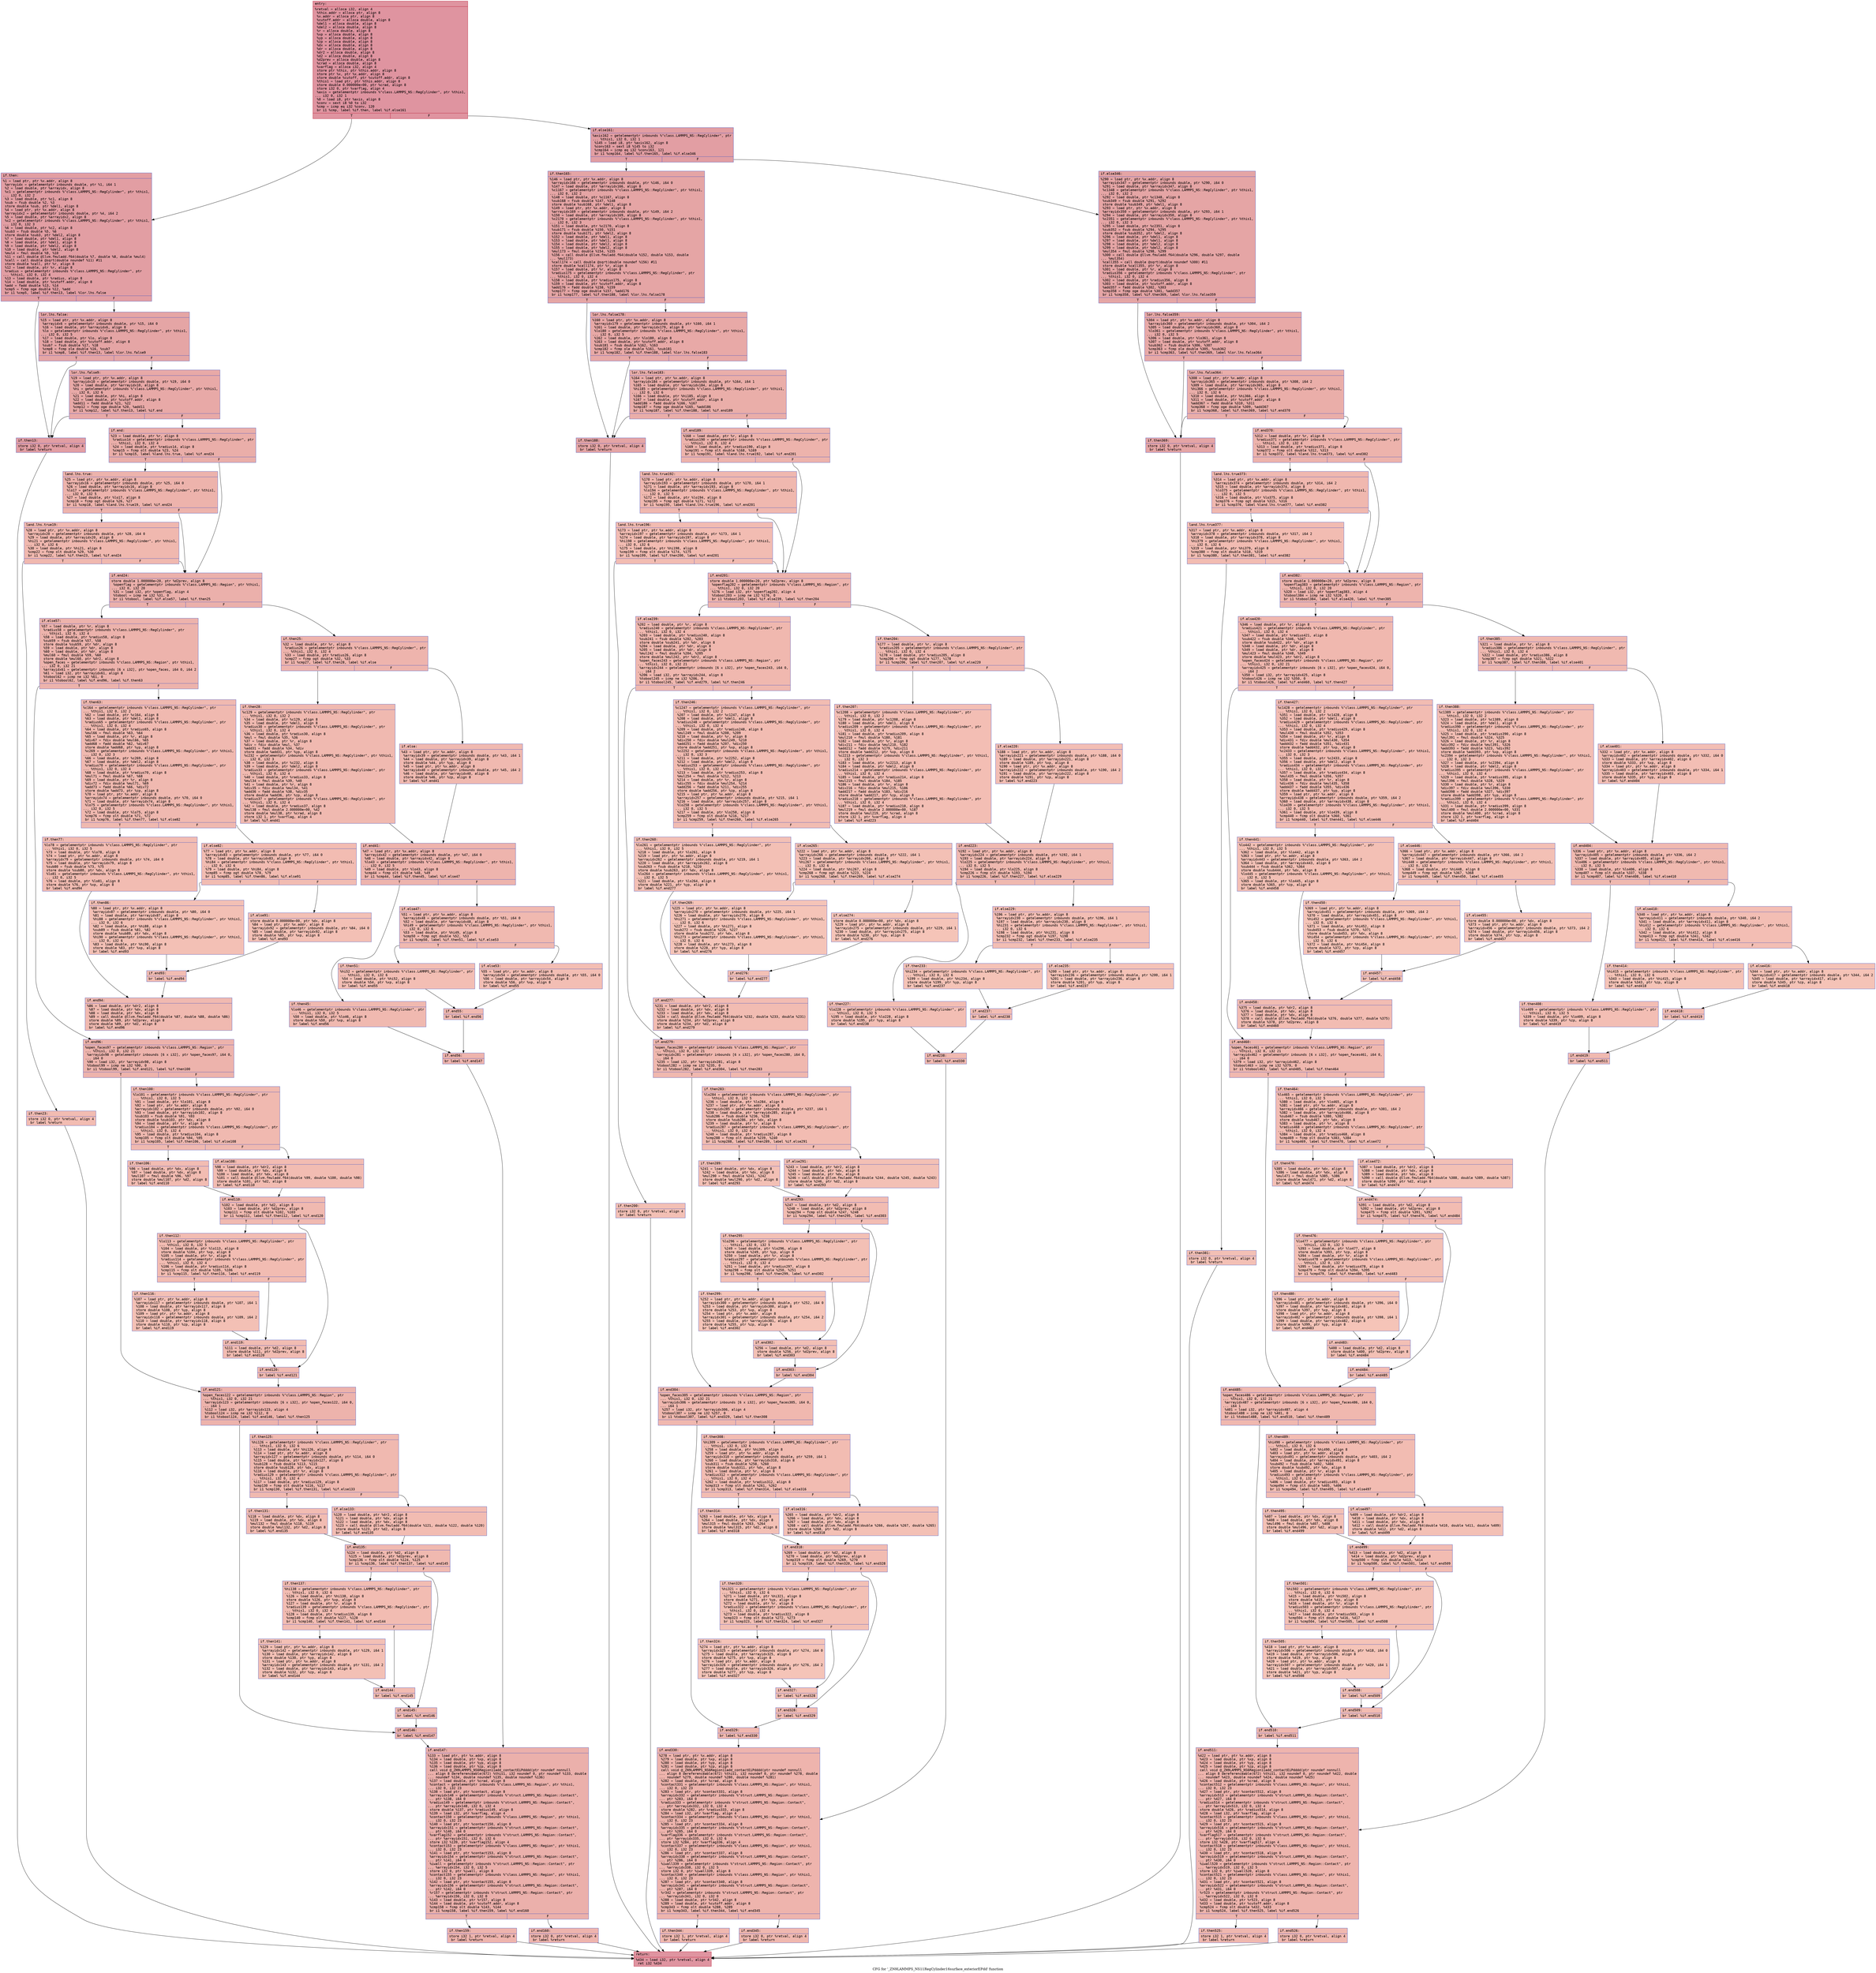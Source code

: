 digraph "CFG for '_ZN9LAMMPS_NS11RegCylinder16surface_exteriorEPdd' function" {
	label="CFG for '_ZN9LAMMPS_NS11RegCylinder16surface_exteriorEPdd' function";

	Node0x563dc7155920 [shape=record,color="#b70d28ff", style=filled, fillcolor="#b70d2870" fontname="Courier",label="{entry:\l|  %retval = alloca i32, align 4\l  %this.addr = alloca ptr, align 8\l  %x.addr = alloca ptr, align 8\l  %cutoff.addr = alloca double, align 8\l  %del1 = alloca double, align 8\l  %del2 = alloca double, align 8\l  %r = alloca double, align 8\l  %xp = alloca double, align 8\l  %yp = alloca double, align 8\l  %zp = alloca double, align 8\l  %dx = alloca double, align 8\l  %dr = alloca double, align 8\l  %dr2 = alloca double, align 8\l  %d2 = alloca double, align 8\l  %d2prev = alloca double, align 8\l  %crad = alloca double, align 8\l  %varflag = alloca i32, align 4\l  store ptr %this, ptr %this.addr, align 8\l  store ptr %x, ptr %x.addr, align 8\l  store double %cutoff, ptr %cutoff.addr, align 8\l  %this1 = load ptr, ptr %this.addr, align 8\l  store double 0.000000e+00, ptr %crad, align 8\l  store i32 0, ptr %varflag, align 4\l  %axis = getelementptr inbounds %\"class.LAMMPS_NS::RegCylinder\", ptr %this1,\l... i32 0, i32 1\l  %0 = load i8, ptr %axis, align 8\l  %conv = sext i8 %0 to i32\l  %cmp = icmp eq i32 %conv, 120\l  br i1 %cmp, label %if.then, label %if.else161\l|{<s0>T|<s1>F}}"];
	Node0x563dc7155920:s0 -> Node0x563dc7155e80[tooltip="entry -> if.then\nProbability 50.00%" ];
	Node0x563dc7155920:s1 -> Node0x563dc7155ef0[tooltip="entry -> if.else161\nProbability 50.00%" ];
	Node0x563dc7155e80 [shape=record,color="#3d50c3ff", style=filled, fillcolor="#be242e70" fontname="Courier",label="{if.then:\l|  %1 = load ptr, ptr %x.addr, align 8\l  %arrayidx = getelementptr inbounds double, ptr %1, i64 1\l  %2 = load double, ptr %arrayidx, align 8\l  %c1 = getelementptr inbounds %\"class.LAMMPS_NS::RegCylinder\", ptr %this1,\l... i32 0, i32 2\l  %3 = load double, ptr %c1, align 8\l  %sub = fsub double %2, %3\l  store double %sub, ptr %del1, align 8\l  %4 = load ptr, ptr %x.addr, align 8\l  %arrayidx2 = getelementptr inbounds double, ptr %4, i64 2\l  %5 = load double, ptr %arrayidx2, align 8\l  %c2 = getelementptr inbounds %\"class.LAMMPS_NS::RegCylinder\", ptr %this1,\l... i32 0, i32 3\l  %6 = load double, ptr %c2, align 8\l  %sub3 = fsub double %5, %6\l  store double %sub3, ptr %del2, align 8\l  %7 = load double, ptr %del1, align 8\l  %8 = load double, ptr %del1, align 8\l  %9 = load double, ptr %del2, align 8\l  %10 = load double, ptr %del2, align 8\l  %mul4 = fmul double %9, %10\l  %11 = call double @llvm.fmuladd.f64(double %7, double %8, double %mul4)\l  %call = call double @sqrt(double noundef %11) #11\l  store double %call, ptr %r, align 8\l  %12 = load double, ptr %r, align 8\l  %radius = getelementptr inbounds %\"class.LAMMPS_NS::RegCylinder\", ptr\l... %this1, i32 0, i32 4\l  %13 = load double, ptr %radius, align 8\l  %14 = load double, ptr %cutoff.addr, align 8\l  %add = fadd double %13, %14\l  %cmp5 = fcmp oge double %12, %add\l  br i1 %cmp5, label %if.then13, label %lor.lhs.false\l|{<s0>T|<s1>F}}"];
	Node0x563dc7155e80:s0 -> Node0x563dc7164870[tooltip="if.then -> if.then13\nProbability 50.00%" ];
	Node0x563dc7155e80:s1 -> Node0x563dc71648c0[tooltip="if.then -> lor.lhs.false\nProbability 50.00%" ];
	Node0x563dc71648c0 [shape=record,color="#3d50c3ff", style=filled, fillcolor="#c5333470" fontname="Courier",label="{lor.lhs.false:\l|  %15 = load ptr, ptr %x.addr, align 8\l  %arrayidx6 = getelementptr inbounds double, ptr %15, i64 0\l  %16 = load double, ptr %arrayidx6, align 8\l  %lo = getelementptr inbounds %\"class.LAMMPS_NS::RegCylinder\", ptr %this1,\l... i32 0, i32 5\l  %17 = load double, ptr %lo, align 8\l  %18 = load double, ptr %cutoff.addr, align 8\l  %sub7 = fsub double %17, %18\l  %cmp8 = fcmp ole double %16, %sub7\l  br i1 %cmp8, label %if.then13, label %lor.lhs.false9\l|{<s0>T|<s1>F}}"];
	Node0x563dc71648c0:s0 -> Node0x563dc7164870[tooltip="lor.lhs.false -> if.then13\nProbability 50.00%" ];
	Node0x563dc71648c0:s1 -> Node0x563dc7164ed0[tooltip="lor.lhs.false -> lor.lhs.false9\nProbability 50.00%" ];
	Node0x563dc7164ed0 [shape=record,color="#3d50c3ff", style=filled, fillcolor="#ca3b3770" fontname="Courier",label="{lor.lhs.false9:\l|  %19 = load ptr, ptr %x.addr, align 8\l  %arrayidx10 = getelementptr inbounds double, ptr %19, i64 0\l  %20 = load double, ptr %arrayidx10, align 8\l  %hi = getelementptr inbounds %\"class.LAMMPS_NS::RegCylinder\", ptr %this1,\l... i32 0, i32 6\l  %21 = load double, ptr %hi, align 8\l  %22 = load double, ptr %cutoff.addr, align 8\l  %add11 = fadd double %21, %22\l  %cmp12 = fcmp oge double %20, %add11\l  br i1 %cmp12, label %if.then13, label %if.end\l|{<s0>T|<s1>F}}"];
	Node0x563dc7164ed0:s0 -> Node0x563dc7164870[tooltip="lor.lhs.false9 -> if.then13\nProbability 50.00%" ];
	Node0x563dc7164ed0:s1 -> Node0x563dc7097050[tooltip="lor.lhs.false9 -> if.end\nProbability 50.00%" ];
	Node0x563dc7164870 [shape=record,color="#3d50c3ff", style=filled, fillcolor="#be242e70" fontname="Courier",label="{if.then13:\l|  store i32 0, ptr %retval, align 4\l  br label %return\l}"];
	Node0x563dc7164870 -> Node0x563dc7156c60[tooltip="if.then13 -> return\nProbability 100.00%" ];
	Node0x563dc7097050 [shape=record,color="#3d50c3ff", style=filled, fillcolor="#d0473d70" fontname="Courier",label="{if.end:\l|  %23 = load double, ptr %r, align 8\l  %radius14 = getelementptr inbounds %\"class.LAMMPS_NS::RegCylinder\", ptr\l... %this1, i32 0, i32 4\l  %24 = load double, ptr %radius14, align 8\l  %cmp15 = fcmp olt double %23, %24\l  br i1 %cmp15, label %land.lhs.true, label %if.end24\l|{<s0>T|<s1>F}}"];
	Node0x563dc7097050:s0 -> Node0x563dc7165d00[tooltip="if.end -> land.lhs.true\nProbability 50.00%" ];
	Node0x563dc7097050:s1 -> Node0x563dc7165d80[tooltip="if.end -> if.end24\nProbability 50.00%" ];
	Node0x563dc7165d00 [shape=record,color="#3d50c3ff", style=filled, fillcolor="#d6524470" fontname="Courier",label="{land.lhs.true:\l|  %25 = load ptr, ptr %x.addr, align 8\l  %arrayidx16 = getelementptr inbounds double, ptr %25, i64 0\l  %26 = load double, ptr %arrayidx16, align 8\l  %lo17 = getelementptr inbounds %\"class.LAMMPS_NS::RegCylinder\", ptr %this1,\l... i32 0, i32 5\l  %27 = load double, ptr %lo17, align 8\l  %cmp18 = fcmp ogt double %26, %27\l  br i1 %cmp18, label %land.lhs.true19, label %if.end24\l|{<s0>T|<s1>F}}"];
	Node0x563dc7165d00:s0 -> Node0x563dc7166290[tooltip="land.lhs.true -> land.lhs.true19\nProbability 50.00%" ];
	Node0x563dc7165d00:s1 -> Node0x563dc7165d80[tooltip="land.lhs.true -> if.end24\nProbability 50.00%" ];
	Node0x563dc7166290 [shape=record,color="#3d50c3ff", style=filled, fillcolor="#dc5d4a70" fontname="Courier",label="{land.lhs.true19:\l|  %28 = load ptr, ptr %x.addr, align 8\l  %arrayidx20 = getelementptr inbounds double, ptr %28, i64 0\l  %29 = load double, ptr %arrayidx20, align 8\l  %hi21 = getelementptr inbounds %\"class.LAMMPS_NS::RegCylinder\", ptr %this1,\l... i32 0, i32 6\l  %30 = load double, ptr %hi21, align 8\l  %cmp22 = fcmp olt double %29, %30\l  br i1 %cmp22, label %if.then23, label %if.end24\l|{<s0>T|<s1>F}}"];
	Node0x563dc7166290:s0 -> Node0x563dc71667a0[tooltip="land.lhs.true19 -> if.then23\nProbability 50.00%" ];
	Node0x563dc7166290:s1 -> Node0x563dc7165d80[tooltip="land.lhs.true19 -> if.end24\nProbability 50.00%" ];
	Node0x563dc71667a0 [shape=record,color="#3d50c3ff", style=filled, fillcolor="#e1675170" fontname="Courier",label="{if.then23:\l|  store i32 0, ptr %retval, align 4\l  br label %return\l}"];
	Node0x563dc71667a0 -> Node0x563dc7156c60[tooltip="if.then23 -> return\nProbability 100.00%" ];
	Node0x563dc7165d80 [shape=record,color="#3d50c3ff", style=filled, fillcolor="#d24b4070" fontname="Courier",label="{if.end24:\l|  store double 1.000000e+20, ptr %d2prev, align 8\l  %openflag = getelementptr inbounds %\"class.LAMMPS_NS::Region\", ptr %this1,\l... i32 0, i32 20\l  %31 = load i32, ptr %openflag, align 4\l  %tobool = icmp ne i32 %31, 0\l  br i1 %tobool, label %if.else57, label %if.then25\l|{<s0>T|<s1>F}}"];
	Node0x563dc7165d80:s0 -> Node0x563dc7166ca0[tooltip="if.end24 -> if.else57\nProbability 62.50%" ];
	Node0x563dc7165d80:s1 -> Node0x563dc7166d20[tooltip="if.end24 -> if.then25\nProbability 37.50%" ];
	Node0x563dc7166d20 [shape=record,color="#3d50c3ff", style=filled, fillcolor="#d8564670" fontname="Courier",label="{if.then25:\l|  %32 = load double, ptr %r, align 8\l  %radius26 = getelementptr inbounds %\"class.LAMMPS_NS::RegCylinder\", ptr\l... %this1, i32 0, i32 4\l  %33 = load double, ptr %radius26, align 8\l  %cmp27 = fcmp ogt double %32, %33\l  br i1 %cmp27, label %if.then28, label %if.else\l|{<s0>T|<s1>F}}"];
	Node0x563dc7166d20:s0 -> Node0x563dc71670f0[tooltip="if.then25 -> if.then28\nProbability 50.00%" ];
	Node0x563dc7166d20:s1 -> Node0x563dc7167170[tooltip="if.then25 -> if.else\nProbability 50.00%" ];
	Node0x563dc71670f0 [shape=record,color="#3d50c3ff", style=filled, fillcolor="#de614d70" fontname="Courier",label="{if.then28:\l|  %c129 = getelementptr inbounds %\"class.LAMMPS_NS::RegCylinder\", ptr\l... %this1, i32 0, i32 2\l  %34 = load double, ptr %c129, align 8\l  %35 = load double, ptr %del1, align 8\l  %radius30 = getelementptr inbounds %\"class.LAMMPS_NS::RegCylinder\", ptr\l... %this1, i32 0, i32 4\l  %36 = load double, ptr %radius30, align 8\l  %mul = fmul double %35, %36\l  %37 = load double, ptr %r, align 8\l  %div = fdiv double %mul, %37\l  %add31 = fadd double %34, %div\l  store double %add31, ptr %yp, align 8\l  %c232 = getelementptr inbounds %\"class.LAMMPS_NS::RegCylinder\", ptr %this1,\l... i32 0, i32 3\l  %38 = load double, ptr %c232, align 8\l  %39 = load double, ptr %del2, align 8\l  %radius33 = getelementptr inbounds %\"class.LAMMPS_NS::RegCylinder\", ptr\l... %this1, i32 0, i32 4\l  %40 = load double, ptr %radius33, align 8\l  %mul34 = fmul double %39, %40\l  %41 = load double, ptr %r, align 8\l  %div35 = fdiv double %mul34, %41\l  %add36 = fadd double %38, %div35\l  store double %add36, ptr %zp, align 8\l  %radius37 = getelementptr inbounds %\"class.LAMMPS_NS::RegCylinder\", ptr\l... %this1, i32 0, i32 4\l  %42 = load double, ptr %radius37, align 8\l  %mul38 = fmul double 2.000000e+00, %42\l  store double %mul38, ptr %crad, align 8\l  store i32 1, ptr %varflag, align 4\l  br label %if.end41\l}"];
	Node0x563dc71670f0 -> Node0x563dc71682f0[tooltip="if.then28 -> if.end41\nProbability 100.00%" ];
	Node0x563dc7167170 [shape=record,color="#3d50c3ff", style=filled, fillcolor="#de614d70" fontname="Courier",label="{if.else:\l|  %43 = load ptr, ptr %x.addr, align 8\l  %arrayidx39 = getelementptr inbounds double, ptr %43, i64 1\l  %44 = load double, ptr %arrayidx39, align 8\l  store double %44, ptr %yp, align 8\l  %45 = load ptr, ptr %x.addr, align 8\l  %arrayidx40 = getelementptr inbounds double, ptr %45, i64 2\l  %46 = load double, ptr %arrayidx40, align 8\l  store double %46, ptr %zp, align 8\l  br label %if.end41\l}"];
	Node0x563dc7167170 -> Node0x563dc71682f0[tooltip="if.else -> if.end41\nProbability 100.00%" ];
	Node0x563dc71682f0 [shape=record,color="#3d50c3ff", style=filled, fillcolor="#d8564670" fontname="Courier",label="{if.end41:\l|  %47 = load ptr, ptr %x.addr, align 8\l  %arrayidx42 = getelementptr inbounds double, ptr %47, i64 0\l  %48 = load double, ptr %arrayidx42, align 8\l  %lo43 = getelementptr inbounds %\"class.LAMMPS_NS::RegCylinder\", ptr %this1,\l... i32 0, i32 5\l  %49 = load double, ptr %lo43, align 8\l  %cmp44 = fcmp olt double %48, %49\l  br i1 %cmp44, label %if.then45, label %if.else47\l|{<s0>T|<s1>F}}"];
	Node0x563dc71682f0:s0 -> Node0x563dc7169520[tooltip="if.end41 -> if.then45\nProbability 50.00%" ];
	Node0x563dc71682f0:s1 -> Node0x563dc71695a0[tooltip="if.end41 -> if.else47\nProbability 50.00%" ];
	Node0x563dc7169520 [shape=record,color="#3d50c3ff", style=filled, fillcolor="#de614d70" fontname="Courier",label="{if.then45:\l|  %lo46 = getelementptr inbounds %\"class.LAMMPS_NS::RegCylinder\", ptr\l... %this1, i32 0, i32 5\l  %50 = load double, ptr %lo46, align 8\l  store double %50, ptr %xp, align 8\l  br label %if.end56\l}"];
	Node0x563dc7169520 -> Node0x563dc71698d0[tooltip="if.then45 -> if.end56\nProbability 100.00%" ];
	Node0x563dc71695a0 [shape=record,color="#3d50c3ff", style=filled, fillcolor="#de614d70" fontname="Courier",label="{if.else47:\l|  %51 = load ptr, ptr %x.addr, align 8\l  %arrayidx48 = getelementptr inbounds double, ptr %51, i64 0\l  %52 = load double, ptr %arrayidx48, align 8\l  %hi49 = getelementptr inbounds %\"class.LAMMPS_NS::RegCylinder\", ptr %this1,\l... i32 0, i32 6\l  %53 = load double, ptr %hi49, align 8\l  %cmp50 = fcmp ogt double %52, %53\l  br i1 %cmp50, label %if.then51, label %if.else53\l|{<s0>T|<s1>F}}"];
	Node0x563dc71695a0:s0 -> Node0x563dc7169da0[tooltip="if.else47 -> if.then51\nProbability 50.00%" ];
	Node0x563dc71695a0:s1 -> Node0x563dc7165510[tooltip="if.else47 -> if.else53\nProbability 50.00%" ];
	Node0x563dc7169da0 [shape=record,color="#3d50c3ff", style=filled, fillcolor="#e36c5570" fontname="Courier",label="{if.then51:\l|  %hi52 = getelementptr inbounds %\"class.LAMMPS_NS::RegCylinder\", ptr\l... %this1, i32 0, i32 6\l  %54 = load double, ptr %hi52, align 8\l  store double %54, ptr %xp, align 8\l  br label %if.end55\l}"];
	Node0x563dc7169da0 -> Node0x563dc7165840[tooltip="if.then51 -> if.end55\nProbability 100.00%" ];
	Node0x563dc7165510 [shape=record,color="#3d50c3ff", style=filled, fillcolor="#e36c5570" fontname="Courier",label="{if.else53:\l|  %55 = load ptr, ptr %x.addr, align 8\l  %arrayidx54 = getelementptr inbounds double, ptr %55, i64 0\l  %56 = load double, ptr %arrayidx54, align 8\l  store double %56, ptr %xp, align 8\l  br label %if.end55\l}"];
	Node0x563dc7165510 -> Node0x563dc7165840[tooltip="if.else53 -> if.end55\nProbability 100.00%" ];
	Node0x563dc7165840 [shape=record,color="#3d50c3ff", style=filled, fillcolor="#de614d70" fontname="Courier",label="{if.end55:\l|  br label %if.end56\l}"];
	Node0x563dc7165840 -> Node0x563dc71698d0[tooltip="if.end55 -> if.end56\nProbability 100.00%" ];
	Node0x563dc71698d0 [shape=record,color="#3d50c3ff", style=filled, fillcolor="#d8564670" fontname="Courier",label="{if.end56:\l|  br label %if.end147\l}"];
	Node0x563dc71698d0 -> Node0x563dc716abc0[tooltip="if.end56 -> if.end147\nProbability 100.00%" ];
	Node0x563dc7166ca0 [shape=record,color="#3d50c3ff", style=filled, fillcolor="#d6524470" fontname="Courier",label="{if.else57:\l|  %57 = load double, ptr %r, align 8\l  %radius58 = getelementptr inbounds %\"class.LAMMPS_NS::RegCylinder\", ptr\l... %this1, i32 0, i32 4\l  %58 = load double, ptr %radius58, align 8\l  %sub59 = fsub double %57, %58\l  store double %sub59, ptr %dr, align 8\l  %59 = load double, ptr %dr, align 8\l  %60 = load double, ptr %dr, align 8\l  %mul60 = fmul double %59, %60\l  store double %mul60, ptr %dr2, align 8\l  %open_faces = getelementptr inbounds %\"class.LAMMPS_NS::Region\", ptr %this1,\l... i32 0, i32 21\l  %arrayidx61 = getelementptr inbounds [6 x i32], ptr %open_faces, i64 0, i64 2\l  %61 = load i32, ptr %arrayidx61, align 8\l  %tobool62 = icmp ne i32 %61, 0\l  br i1 %tobool62, label %if.end96, label %if.then63\l|{<s0>T|<s1>F}}"];
	Node0x563dc7166ca0:s0 -> Node0x563dc716b530[tooltip="if.else57 -> if.end96\nProbability 62.50%" ];
	Node0x563dc7166ca0:s1 -> Node0x563dc716b5b0[tooltip="if.else57 -> if.then63\nProbability 37.50%" ];
	Node0x563dc716b5b0 [shape=record,color="#3d50c3ff", style=filled, fillcolor="#de614d70" fontname="Courier",label="{if.then63:\l|  %c164 = getelementptr inbounds %\"class.LAMMPS_NS::RegCylinder\", ptr\l... %this1, i32 0, i32 2\l  %62 = load double, ptr %c164, align 8\l  %63 = load double, ptr %del1, align 8\l  %radius65 = getelementptr inbounds %\"class.LAMMPS_NS::RegCylinder\", ptr\l... %this1, i32 0, i32 4\l  %64 = load double, ptr %radius65, align 8\l  %mul66 = fmul double %63, %64\l  %65 = load double, ptr %r, align 8\l  %div67 = fdiv double %mul66, %65\l  %add68 = fadd double %62, %div67\l  store double %add68, ptr %yp, align 8\l  %c269 = getelementptr inbounds %\"class.LAMMPS_NS::RegCylinder\", ptr %this1,\l... i32 0, i32 3\l  %66 = load double, ptr %c269, align 8\l  %67 = load double, ptr %del2, align 8\l  %radius70 = getelementptr inbounds %\"class.LAMMPS_NS::RegCylinder\", ptr\l... %this1, i32 0, i32 4\l  %68 = load double, ptr %radius70, align 8\l  %mul71 = fmul double %67, %68\l  %69 = load double, ptr %r, align 8\l  %div72 = fdiv double %mul71, %69\l  %add73 = fadd double %66, %div72\l  store double %add73, ptr %zp, align 8\l  %70 = load ptr, ptr %x.addr, align 8\l  %arrayidx74 = getelementptr inbounds double, ptr %70, i64 0\l  %71 = load double, ptr %arrayidx74, align 8\l  %lo75 = getelementptr inbounds %\"class.LAMMPS_NS::RegCylinder\", ptr %this1,\l... i32 0, i32 5\l  %72 = load double, ptr %lo75, align 8\l  %cmp76 = fcmp olt double %71, %72\l  br i1 %cmp76, label %if.then77, label %if.else82\l|{<s0>T|<s1>F}}"];
	Node0x563dc716b5b0:s0 -> Node0x563dc716c7c0[tooltip="if.then63 -> if.then77\nProbability 50.00%" ];
	Node0x563dc716b5b0:s1 -> Node0x563dc716c840[tooltip="if.then63 -> if.else82\nProbability 50.00%" ];
	Node0x563dc716c7c0 [shape=record,color="#3d50c3ff", style=filled, fillcolor="#e1675170" fontname="Courier",label="{if.then77:\l|  %lo78 = getelementptr inbounds %\"class.LAMMPS_NS::RegCylinder\", ptr\l... %this1, i32 0, i32 5\l  %73 = load double, ptr %lo78, align 8\l  %74 = load ptr, ptr %x.addr, align 8\l  %arrayidx79 = getelementptr inbounds double, ptr %74, i64 0\l  %75 = load double, ptr %arrayidx79, align 8\l  %sub80 = fsub double %73, %75\l  store double %sub80, ptr %dx, align 8\l  %lo81 = getelementptr inbounds %\"class.LAMMPS_NS::RegCylinder\", ptr %this1,\l... i32 0, i32 5\l  %76 = load double, ptr %lo81, align 8\l  store double %76, ptr %xp, align 8\l  br label %if.end94\l}"];
	Node0x563dc716c7c0 -> Node0x563dc716cff0[tooltip="if.then77 -> if.end94\nProbability 100.00%" ];
	Node0x563dc716c840 [shape=record,color="#3d50c3ff", style=filled, fillcolor="#e1675170" fontname="Courier",label="{if.else82:\l|  %77 = load ptr, ptr %x.addr, align 8\l  %arrayidx83 = getelementptr inbounds double, ptr %77, i64 0\l  %78 = load double, ptr %arrayidx83, align 8\l  %hi84 = getelementptr inbounds %\"class.LAMMPS_NS::RegCylinder\", ptr %this1,\l... i32 0, i32 6\l  %79 = load double, ptr %hi84, align 8\l  %cmp85 = fcmp ogt double %78, %79\l  br i1 %cmp85, label %if.then86, label %if.else91\l|{<s0>T|<s1>F}}"];
	Node0x563dc716c840:s0 -> Node0x563dc716d4c0[tooltip="if.else82 -> if.then86\nProbability 50.00%" ];
	Node0x563dc716c840:s1 -> Node0x563dc716d540[tooltip="if.else82 -> if.else91\nProbability 50.00%" ];
	Node0x563dc716d4c0 [shape=record,color="#3d50c3ff", style=filled, fillcolor="#e5705870" fontname="Courier",label="{if.then86:\l|  %80 = load ptr, ptr %x.addr, align 8\l  %arrayidx87 = getelementptr inbounds double, ptr %80, i64 0\l  %81 = load double, ptr %arrayidx87, align 8\l  %hi88 = getelementptr inbounds %\"class.LAMMPS_NS::RegCylinder\", ptr %this1,\l... i32 0, i32 6\l  %82 = load double, ptr %hi88, align 8\l  %sub89 = fsub double %81, %82\l  store double %sub89, ptr %dx, align 8\l  %hi90 = getelementptr inbounds %\"class.LAMMPS_NS::RegCylinder\", ptr %this1,\l... i32 0, i32 6\l  %83 = load double, ptr %hi90, align 8\l  store double %83, ptr %xp, align 8\l  br label %if.end93\l}"];
	Node0x563dc716d4c0 -> Node0x563dc716dcf0[tooltip="if.then86 -> if.end93\nProbability 100.00%" ];
	Node0x563dc716d540 [shape=record,color="#3d50c3ff", style=filled, fillcolor="#e5705870" fontname="Courier",label="{if.else91:\l|  store double 0.000000e+00, ptr %dx, align 8\l  %84 = load ptr, ptr %x.addr, align 8\l  %arrayidx92 = getelementptr inbounds double, ptr %84, i64 0\l  %85 = load double, ptr %arrayidx92, align 8\l  store double %85, ptr %xp, align 8\l  br label %if.end93\l}"];
	Node0x563dc716d540 -> Node0x563dc716dcf0[tooltip="if.else91 -> if.end93\nProbability 100.00%" ];
	Node0x563dc716dcf0 [shape=record,color="#3d50c3ff", style=filled, fillcolor="#e1675170" fontname="Courier",label="{if.end93:\l|  br label %if.end94\l}"];
	Node0x563dc716dcf0 -> Node0x563dc716cff0[tooltip="if.end93 -> if.end94\nProbability 100.00%" ];
	Node0x563dc716cff0 [shape=record,color="#3d50c3ff", style=filled, fillcolor="#de614d70" fontname="Courier",label="{if.end94:\l|  %86 = load double, ptr %dr2, align 8\l  %87 = load double, ptr %dx, align 8\l  %88 = load double, ptr %dx, align 8\l  %89 = call double @llvm.fmuladd.f64(double %87, double %88, double %86)\l  store double %89, ptr %d2prev, align 8\l  store double %89, ptr %d2, align 8\l  br label %if.end96\l}"];
	Node0x563dc716cff0 -> Node0x563dc716b530[tooltip="if.end94 -> if.end96\nProbability 100.00%" ];
	Node0x563dc716b530 [shape=record,color="#3d50c3ff", style=filled, fillcolor="#d6524470" fontname="Courier",label="{if.end96:\l|  %open_faces97 = getelementptr inbounds %\"class.LAMMPS_NS::Region\", ptr\l... %this1, i32 0, i32 21\l  %arrayidx98 = getelementptr inbounds [6 x i32], ptr %open_faces97, i64 0,\l... i64 0\l  %90 = load i32, ptr %arrayidx98, align 8\l  %tobool99 = icmp ne i32 %90, 0\l  br i1 %tobool99, label %if.end121, label %if.then100\l|{<s0>T|<s1>F}}"];
	Node0x563dc716b530:s0 -> Node0x563dc716e8b0[tooltip="if.end96 -> if.end121\nProbability 62.50%" ];
	Node0x563dc716b530:s1 -> Node0x563dc716e930[tooltip="if.end96 -> if.then100\nProbability 37.50%" ];
	Node0x563dc716e930 [shape=record,color="#3d50c3ff", style=filled, fillcolor="#de614d70" fontname="Courier",label="{if.then100:\l|  %lo101 = getelementptr inbounds %\"class.LAMMPS_NS::RegCylinder\", ptr\l... %this1, i32 0, i32 5\l  %91 = load double, ptr %lo101, align 8\l  %92 = load ptr, ptr %x.addr, align 8\l  %arrayidx102 = getelementptr inbounds double, ptr %92, i64 0\l  %93 = load double, ptr %arrayidx102, align 8\l  %sub103 = fsub double %91, %93\l  store double %sub103, ptr %dx, align 8\l  %94 = load double, ptr %r, align 8\l  %radius104 = getelementptr inbounds %\"class.LAMMPS_NS::RegCylinder\", ptr\l... %this1, i32 0, i32 4\l  %95 = load double, ptr %radius104, align 8\l  %cmp105 = fcmp olt double %94, %95\l  br i1 %cmp105, label %if.then106, label %if.else108\l|{<s0>T|<s1>F}}"];
	Node0x563dc716e930:s0 -> Node0x563dc7168a60[tooltip="if.then100 -> if.then106\nProbability 50.00%" ];
	Node0x563dc716e930:s1 -> Node0x563dc7168ae0[tooltip="if.then100 -> if.else108\nProbability 50.00%" ];
	Node0x563dc7168a60 [shape=record,color="#3d50c3ff", style=filled, fillcolor="#e1675170" fontname="Courier",label="{if.then106:\l|  %96 = load double, ptr %dx, align 8\l  %97 = load double, ptr %dx, align 8\l  %mul107 = fmul double %96, %97\l  store double %mul107, ptr %d2, align 8\l  br label %if.end110\l}"];
	Node0x563dc7168a60 -> Node0x563dc7168e60[tooltip="if.then106 -> if.end110\nProbability 100.00%" ];
	Node0x563dc7168ae0 [shape=record,color="#3d50c3ff", style=filled, fillcolor="#e1675170" fontname="Courier",label="{if.else108:\l|  %98 = load double, ptr %dr2, align 8\l  %99 = load double, ptr %dx, align 8\l  %100 = load double, ptr %dx, align 8\l  %101 = call double @llvm.fmuladd.f64(double %99, double %100, double %98)\l  store double %101, ptr %d2, align 8\l  br label %if.end110\l}"];
	Node0x563dc7168ae0 -> Node0x563dc7168e60[tooltip="if.else108 -> if.end110\nProbability 100.00%" ];
	Node0x563dc7168e60 [shape=record,color="#3d50c3ff", style=filled, fillcolor="#de614d70" fontname="Courier",label="{if.end110:\l|  %102 = load double, ptr %d2, align 8\l  %103 = load double, ptr %d2prev, align 8\l  %cmp111 = fcmp olt double %102, %103\l  br i1 %cmp111, label %if.then112, label %if.end120\l|{<s0>T|<s1>F}}"];
	Node0x563dc7168e60:s0 -> Node0x563dc7170420[tooltip="if.end110 -> if.then112\nProbability 50.00%" ];
	Node0x563dc7168e60:s1 -> Node0x563dc7170470[tooltip="if.end110 -> if.end120\nProbability 50.00%" ];
	Node0x563dc7170420 [shape=record,color="#3d50c3ff", style=filled, fillcolor="#e1675170" fontname="Courier",label="{if.then112:\l|  %lo113 = getelementptr inbounds %\"class.LAMMPS_NS::RegCylinder\", ptr\l... %this1, i32 0, i32 5\l  %104 = load double, ptr %lo113, align 8\l  store double %104, ptr %xp, align 8\l  %105 = load double, ptr %r, align 8\l  %radius114 = getelementptr inbounds %\"class.LAMMPS_NS::RegCylinder\", ptr\l... %this1, i32 0, i32 4\l  %106 = load double, ptr %radius114, align 8\l  %cmp115 = fcmp olt double %105, %106\l  br i1 %cmp115, label %if.then116, label %if.end119\l|{<s0>T|<s1>F}}"];
	Node0x563dc7170420:s0 -> Node0x563dc71709f0[tooltip="if.then112 -> if.then116\nProbability 50.00%" ];
	Node0x563dc7170420:s1 -> Node0x563dc7170a70[tooltip="if.then112 -> if.end119\nProbability 50.00%" ];
	Node0x563dc71709f0 [shape=record,color="#3d50c3ff", style=filled, fillcolor="#e5705870" fontname="Courier",label="{if.then116:\l|  %107 = load ptr, ptr %x.addr, align 8\l  %arrayidx117 = getelementptr inbounds double, ptr %107, i64 1\l  %108 = load double, ptr %arrayidx117, align 8\l  store double %108, ptr %yp, align 8\l  %109 = load ptr, ptr %x.addr, align 8\l  %arrayidx118 = getelementptr inbounds double, ptr %109, i64 2\l  %110 = load double, ptr %arrayidx118, align 8\l  store double %110, ptr %zp, align 8\l  br label %if.end119\l}"];
	Node0x563dc71709f0 -> Node0x563dc7170a70[tooltip="if.then116 -> if.end119\nProbability 100.00%" ];
	Node0x563dc7170a70 [shape=record,color="#3d50c3ff", style=filled, fillcolor="#e1675170" fontname="Courier",label="{if.end119:\l|  %111 = load double, ptr %d2, align 8\l  store double %111, ptr %d2prev, align 8\l  br label %if.end120\l}"];
	Node0x563dc7170a70 -> Node0x563dc7170470[tooltip="if.end119 -> if.end120\nProbability 100.00%" ];
	Node0x563dc7170470 [shape=record,color="#3d50c3ff", style=filled, fillcolor="#de614d70" fontname="Courier",label="{if.end120:\l|  br label %if.end121\l}"];
	Node0x563dc7170470 -> Node0x563dc716e8b0[tooltip="if.end120 -> if.end121\nProbability 100.00%" ];
	Node0x563dc716e8b0 [shape=record,color="#3d50c3ff", style=filled, fillcolor="#d6524470" fontname="Courier",label="{if.end121:\l|  %open_faces122 = getelementptr inbounds %\"class.LAMMPS_NS::Region\", ptr\l... %this1, i32 0, i32 21\l  %arrayidx123 = getelementptr inbounds [6 x i32], ptr %open_faces122, i64 0,\l... i64 1\l  %112 = load i32, ptr %arrayidx123, align 4\l  %tobool124 = icmp ne i32 %112, 0\l  br i1 %tobool124, label %if.end146, label %if.then125\l|{<s0>T|<s1>F}}"];
	Node0x563dc716e8b0:s0 -> Node0x563dc7171610[tooltip="if.end121 -> if.end146\nProbability 62.50%" ];
	Node0x563dc716e8b0:s1 -> Node0x563dc7171690[tooltip="if.end121 -> if.then125\nProbability 37.50%" ];
	Node0x563dc7171690 [shape=record,color="#3d50c3ff", style=filled, fillcolor="#de614d70" fontname="Courier",label="{if.then125:\l|  %hi126 = getelementptr inbounds %\"class.LAMMPS_NS::RegCylinder\", ptr\l... %this1, i32 0, i32 6\l  %113 = load double, ptr %hi126, align 8\l  %114 = load ptr, ptr %x.addr, align 8\l  %arrayidx127 = getelementptr inbounds double, ptr %114, i64 0\l  %115 = load double, ptr %arrayidx127, align 8\l  %sub128 = fsub double %113, %115\l  store double %sub128, ptr %dx, align 8\l  %116 = load double, ptr %r, align 8\l  %radius129 = getelementptr inbounds %\"class.LAMMPS_NS::RegCylinder\", ptr\l... %this1, i32 0, i32 4\l  %117 = load double, ptr %radius129, align 8\l  %cmp130 = fcmp olt double %116, %117\l  br i1 %cmp130, label %if.then131, label %if.else133\l|{<s0>T|<s1>F}}"];
	Node0x563dc7171690:s0 -> Node0x563dc7171ee0[tooltip="if.then125 -> if.then131\nProbability 50.00%" ];
	Node0x563dc7171690:s1 -> Node0x563dc7171f60[tooltip="if.then125 -> if.else133\nProbability 50.00%" ];
	Node0x563dc7171ee0 [shape=record,color="#3d50c3ff", style=filled, fillcolor="#e1675170" fontname="Courier",label="{if.then131:\l|  %118 = load double, ptr %dx, align 8\l  %119 = load double, ptr %dx, align 8\l  %mul132 = fmul double %118, %119\l  store double %mul132, ptr %d2, align 8\l  br label %if.end135\l}"];
	Node0x563dc7171ee0 -> Node0x563dc71722e0[tooltip="if.then131 -> if.end135\nProbability 100.00%" ];
	Node0x563dc7171f60 [shape=record,color="#3d50c3ff", style=filled, fillcolor="#e1675170" fontname="Courier",label="{if.else133:\l|  %120 = load double, ptr %dr2, align 8\l  %121 = load double, ptr %dx, align 8\l  %122 = load double, ptr %dx, align 8\l  %123 = call double @llvm.fmuladd.f64(double %121, double %122, double %120)\l  store double %123, ptr %d2, align 8\l  br label %if.end135\l}"];
	Node0x563dc7171f60 -> Node0x563dc71722e0[tooltip="if.else133 -> if.end135\nProbability 100.00%" ];
	Node0x563dc71722e0 [shape=record,color="#3d50c3ff", style=filled, fillcolor="#de614d70" fontname="Courier",label="{if.end135:\l|  %124 = load double, ptr %d2, align 8\l  %125 = load double, ptr %d2prev, align 8\l  %cmp136 = fcmp olt double %124, %125\l  br i1 %cmp136, label %if.then137, label %if.end145\l|{<s0>T|<s1>F}}"];
	Node0x563dc71722e0:s0 -> Node0x563dc71729c0[tooltip="if.end135 -> if.then137\nProbability 50.00%" ];
	Node0x563dc71722e0:s1 -> Node0x563dc7172a10[tooltip="if.end135 -> if.end145\nProbability 50.00%" ];
	Node0x563dc71729c0 [shape=record,color="#3d50c3ff", style=filled, fillcolor="#e1675170" fontname="Courier",label="{if.then137:\l|  %hi138 = getelementptr inbounds %\"class.LAMMPS_NS::RegCylinder\", ptr\l... %this1, i32 0, i32 6\l  %126 = load double, ptr %hi138, align 8\l  store double %126, ptr %xp, align 8\l  %127 = load double, ptr %r, align 8\l  %radius139 = getelementptr inbounds %\"class.LAMMPS_NS::RegCylinder\", ptr\l... %this1, i32 0, i32 4\l  %128 = load double, ptr %radius139, align 8\l  %cmp140 = fcmp olt double %127, %128\l  br i1 %cmp140, label %if.then141, label %if.end144\l|{<s0>T|<s1>F}}"];
	Node0x563dc71729c0:s0 -> Node0x563dc7172f90[tooltip="if.then137 -> if.then141\nProbability 50.00%" ];
	Node0x563dc71729c0:s1 -> Node0x563dc7173010[tooltip="if.then137 -> if.end144\nProbability 50.00%" ];
	Node0x563dc7172f90 [shape=record,color="#3d50c3ff", style=filled, fillcolor="#e5705870" fontname="Courier",label="{if.then141:\l|  %129 = load ptr, ptr %x.addr, align 8\l  %arrayidx142 = getelementptr inbounds double, ptr %129, i64 1\l  %130 = load double, ptr %arrayidx142, align 8\l  store double %130, ptr %yp, align 8\l  %131 = load ptr, ptr %x.addr, align 8\l  %arrayidx143 = getelementptr inbounds double, ptr %131, i64 2\l  %132 = load double, ptr %arrayidx143, align 8\l  store double %132, ptr %zp, align 8\l  br label %if.end144\l}"];
	Node0x563dc7172f90 -> Node0x563dc7173010[tooltip="if.then141 -> if.end144\nProbability 100.00%" ];
	Node0x563dc7173010 [shape=record,color="#3d50c3ff", style=filled, fillcolor="#e1675170" fontname="Courier",label="{if.end144:\l|  br label %if.end145\l}"];
	Node0x563dc7173010 -> Node0x563dc7172a10[tooltip="if.end144 -> if.end145\nProbability 100.00%" ];
	Node0x563dc7172a10 [shape=record,color="#3d50c3ff", style=filled, fillcolor="#de614d70" fontname="Courier",label="{if.end145:\l|  br label %if.end146\l}"];
	Node0x563dc7172a10 -> Node0x563dc7171610[tooltip="if.end145 -> if.end146\nProbability 100.00%" ];
	Node0x563dc7171610 [shape=record,color="#3d50c3ff", style=filled, fillcolor="#d6524470" fontname="Courier",label="{if.end146:\l|  br label %if.end147\l}"];
	Node0x563dc7171610 -> Node0x563dc716abc0[tooltip="if.end146 -> if.end147\nProbability 100.00%" ];
	Node0x563dc716abc0 [shape=record,color="#3d50c3ff", style=filled, fillcolor="#d24b4070" fontname="Courier",label="{if.end147:\l|  %133 = load ptr, ptr %x.addr, align 8\l  %134 = load double, ptr %xp, align 8\l  %135 = load double, ptr %yp, align 8\l  %136 = load double, ptr %zp, align 8\l  call void @_ZN9LAMMPS_NS6Region11add_contactEiPdddd(ptr noundef nonnull\l... align 8 dereferenceable(672) %this1, i32 noundef 0, ptr noundef %133, double\l... noundef %134, double noundef %135, double noundef %136)\l  %137 = load double, ptr %crad, align 8\l  %contact = getelementptr inbounds %\"class.LAMMPS_NS::Region\", ptr %this1,\l... i32 0, i32 23\l  %138 = load ptr, ptr %contact, align 8\l  %arrayidx148 = getelementptr inbounds %\"struct.LAMMPS_NS::Region::Contact\",\l... ptr %138, i64 0\l  %radius149 = getelementptr inbounds %\"struct.LAMMPS_NS::Region::Contact\",\l... ptr %arrayidx148, i32 0, i32 4\l  store double %137, ptr %radius149, align 8\l  %139 = load i32, ptr %varflag, align 4\l  %contact150 = getelementptr inbounds %\"class.LAMMPS_NS::Region\", ptr %this1,\l... i32 0, i32 23\l  %140 = load ptr, ptr %contact150, align 8\l  %arrayidx151 = getelementptr inbounds %\"struct.LAMMPS_NS::Region::Contact\",\l... ptr %140, i64 0\l  %varflag152 = getelementptr inbounds %\"struct.LAMMPS_NS::Region::Contact\",\l... ptr %arrayidx151, i32 0, i32 6\l  store i32 %139, ptr %varflag152, align 4\l  %contact153 = getelementptr inbounds %\"class.LAMMPS_NS::Region\", ptr %this1,\l... i32 0, i32 23\l  %141 = load ptr, ptr %contact153, align 8\l  %arrayidx154 = getelementptr inbounds %\"struct.LAMMPS_NS::Region::Contact\",\l... ptr %141, i64 0\l  %iwall = getelementptr inbounds %\"struct.LAMMPS_NS::Region::Contact\", ptr\l... %arrayidx154, i32 0, i32 5\l  store i32 0, ptr %iwall, align 8\l  %contact155 = getelementptr inbounds %\"class.LAMMPS_NS::Region\", ptr %this1,\l... i32 0, i32 23\l  %142 = load ptr, ptr %contact155, align 8\l  %arrayidx156 = getelementptr inbounds %\"struct.LAMMPS_NS::Region::Contact\",\l... ptr %142, i64 0\l  %r157 = getelementptr inbounds %\"struct.LAMMPS_NS::Region::Contact\", ptr\l... %arrayidx156, i32 0, i32 0\l  %143 = load double, ptr %r157, align 8\l  %144 = load double, ptr %cutoff.addr, align 8\l  %cmp158 = fcmp olt double %143, %144\l  br i1 %cmp158, label %if.then159, label %if.end160\l|{<s0>T|<s1>F}}"];
	Node0x563dc716abc0:s0 -> Node0x563dc716a970[tooltip="if.end147 -> if.then159\nProbability 50.00%" ];
	Node0x563dc716abc0:s1 -> Node0x563dc716a9f0[tooltip="if.end147 -> if.end160\nProbability 50.00%" ];
	Node0x563dc716a970 [shape=record,color="#3d50c3ff", style=filled, fillcolor="#d8564670" fontname="Courier",label="{if.then159:\l|  store i32 1, ptr %retval, align 4\l  br label %return\l}"];
	Node0x563dc716a970 -> Node0x563dc7156c60[tooltip="if.then159 -> return\nProbability 100.00%" ];
	Node0x563dc716a9f0 [shape=record,color="#3d50c3ff", style=filled, fillcolor="#d8564670" fontname="Courier",label="{if.end160:\l|  store i32 0, ptr %retval, align 4\l  br label %return\l}"];
	Node0x563dc716a9f0 -> Node0x563dc7156c60[tooltip="if.end160 -> return\nProbability 100.00%" ];
	Node0x563dc7155ef0 [shape=record,color="#3d50c3ff", style=filled, fillcolor="#be242e70" fontname="Courier",label="{if.else161:\l|  %axis162 = getelementptr inbounds %\"class.LAMMPS_NS::RegCylinder\", ptr\l... %this1, i32 0, i32 1\l  %145 = load i8, ptr %axis162, align 8\l  %conv163 = sext i8 %145 to i32\l  %cmp164 = icmp eq i32 %conv163, 121\l  br i1 %cmp164, label %if.then165, label %if.else346\l|{<s0>T|<s1>F}}"];
	Node0x563dc7155ef0:s0 -> Node0x563dc7175fc0[tooltip="if.else161 -> if.then165\nProbability 50.00%" ];
	Node0x563dc7155ef0:s1 -> Node0x563dc7176040[tooltip="if.else161 -> if.else346\nProbability 50.00%" ];
	Node0x563dc7175fc0 [shape=record,color="#3d50c3ff", style=filled, fillcolor="#c5333470" fontname="Courier",label="{if.then165:\l|  %146 = load ptr, ptr %x.addr, align 8\l  %arrayidx166 = getelementptr inbounds double, ptr %146, i64 0\l  %147 = load double, ptr %arrayidx166, align 8\l  %c1167 = getelementptr inbounds %\"class.LAMMPS_NS::RegCylinder\", ptr %this1,\l... i32 0, i32 2\l  %148 = load double, ptr %c1167, align 8\l  %sub168 = fsub double %147, %148\l  store double %sub168, ptr %del1, align 8\l  %149 = load ptr, ptr %x.addr, align 8\l  %arrayidx169 = getelementptr inbounds double, ptr %149, i64 2\l  %150 = load double, ptr %arrayidx169, align 8\l  %c2170 = getelementptr inbounds %\"class.LAMMPS_NS::RegCylinder\", ptr %this1,\l... i32 0, i32 3\l  %151 = load double, ptr %c2170, align 8\l  %sub171 = fsub double %150, %151\l  store double %sub171, ptr %del2, align 8\l  %152 = load double, ptr %del1, align 8\l  %153 = load double, ptr %del1, align 8\l  %154 = load double, ptr %del2, align 8\l  %155 = load double, ptr %del2, align 8\l  %mul173 = fmul double %154, %155\l  %156 = call double @llvm.fmuladd.f64(double %152, double %153, double\l... %mul173)\l  %call174 = call double @sqrt(double noundef %156) #11\l  store double %call174, ptr %r, align 8\l  %157 = load double, ptr %r, align 8\l  %radius175 = getelementptr inbounds %\"class.LAMMPS_NS::RegCylinder\", ptr\l... %this1, i32 0, i32 4\l  %158 = load double, ptr %radius175, align 8\l  %159 = load double, ptr %cutoff.addr, align 8\l  %add176 = fadd double %158, %159\l  %cmp177 = fcmp oge double %157, %add176\l  br i1 %cmp177, label %if.then188, label %lor.lhs.false178\l|{<s0>T|<s1>F}}"];
	Node0x563dc7175fc0:s0 -> Node0x563dc7177420[tooltip="if.then165 -> if.then188\nProbability 50.00%" ];
	Node0x563dc7175fc0:s1 -> Node0x563dc71774a0[tooltip="if.then165 -> lor.lhs.false178\nProbability 50.00%" ];
	Node0x563dc71774a0 [shape=record,color="#3d50c3ff", style=filled, fillcolor="#ca3b3770" fontname="Courier",label="{lor.lhs.false178:\l|  %160 = load ptr, ptr %x.addr, align 8\l  %arrayidx179 = getelementptr inbounds double, ptr %160, i64 1\l  %161 = load double, ptr %arrayidx179, align 8\l  %lo180 = getelementptr inbounds %\"class.LAMMPS_NS::RegCylinder\", ptr %this1,\l... i32 0, i32 5\l  %162 = load double, ptr %lo180, align 8\l  %163 = load double, ptr %cutoff.addr, align 8\l  %sub181 = fsub double %162, %163\l  %cmp182 = fcmp ole double %161, %sub181\l  br i1 %cmp182, label %if.then188, label %lor.lhs.false183\l|{<s0>T|<s1>F}}"];
	Node0x563dc71774a0:s0 -> Node0x563dc7177420[tooltip="lor.lhs.false178 -> if.then188\nProbability 50.00%" ];
	Node0x563dc71774a0:s1 -> Node0x563dc7177b10[tooltip="lor.lhs.false178 -> lor.lhs.false183\nProbability 50.00%" ];
	Node0x563dc7177b10 [shape=record,color="#3d50c3ff", style=filled, fillcolor="#d0473d70" fontname="Courier",label="{lor.lhs.false183:\l|  %164 = load ptr, ptr %x.addr, align 8\l  %arrayidx184 = getelementptr inbounds double, ptr %164, i64 1\l  %165 = load double, ptr %arrayidx184, align 8\l  %hi185 = getelementptr inbounds %\"class.LAMMPS_NS::RegCylinder\", ptr %this1,\l... i32 0, i32 6\l  %166 = load double, ptr %hi185, align 8\l  %167 = load double, ptr %cutoff.addr, align 8\l  %add186 = fadd double %166, %167\l  %cmp187 = fcmp oge double %165, %add186\l  br i1 %cmp187, label %if.then188, label %if.end189\l|{<s0>T|<s1>F}}"];
	Node0x563dc7177b10:s0 -> Node0x563dc7177420[tooltip="lor.lhs.false183 -> if.then188\nProbability 50.00%" ];
	Node0x563dc7177b10:s1 -> Node0x563dc7178120[tooltip="lor.lhs.false183 -> if.end189\nProbability 50.00%" ];
	Node0x563dc7177420 [shape=record,color="#3d50c3ff", style=filled, fillcolor="#c5333470" fontname="Courier",label="{if.then188:\l|  store i32 0, ptr %retval, align 4\l  br label %return\l}"];
	Node0x563dc7177420 -> Node0x563dc7156c60[tooltip="if.then188 -> return\nProbability 100.00%" ];
	Node0x563dc7178120 [shape=record,color="#3d50c3ff", style=filled, fillcolor="#d6524470" fontname="Courier",label="{if.end189:\l|  %168 = load double, ptr %r, align 8\l  %radius190 = getelementptr inbounds %\"class.LAMMPS_NS::RegCylinder\", ptr\l... %this1, i32 0, i32 4\l  %169 = load double, ptr %radius190, align 8\l  %cmp191 = fcmp olt double %168, %169\l  br i1 %cmp191, label %land.lhs.true192, label %if.end201\l|{<s0>T|<s1>F}}"];
	Node0x563dc7178120:s0 -> Node0x563dc7178600[tooltip="if.end189 -> land.lhs.true192\nProbability 50.00%" ];
	Node0x563dc7178120:s1 -> Node0x563dc71786a0[tooltip="if.end189 -> if.end201\nProbability 50.00%" ];
	Node0x563dc7178600 [shape=record,color="#3d50c3ff", style=filled, fillcolor="#dc5d4a70" fontname="Courier",label="{land.lhs.true192:\l|  %170 = load ptr, ptr %x.addr, align 8\l  %arrayidx193 = getelementptr inbounds double, ptr %170, i64 1\l  %171 = load double, ptr %arrayidx193, align 8\l  %lo194 = getelementptr inbounds %\"class.LAMMPS_NS::RegCylinder\", ptr %this1,\l... i32 0, i32 5\l  %172 = load double, ptr %lo194, align 8\l  %cmp195 = fcmp ogt double %171, %172\l  br i1 %cmp195, label %land.lhs.true196, label %if.end201\l|{<s0>T|<s1>F}}"];
	Node0x563dc7178600:s0 -> Node0x563dc7178bc0[tooltip="land.lhs.true192 -> land.lhs.true196\nProbability 50.00%" ];
	Node0x563dc7178600:s1 -> Node0x563dc71786a0[tooltip="land.lhs.true192 -> if.end201\nProbability 50.00%" ];
	Node0x563dc7178bc0 [shape=record,color="#3d50c3ff", style=filled, fillcolor="#e1675170" fontname="Courier",label="{land.lhs.true196:\l|  %173 = load ptr, ptr %x.addr, align 8\l  %arrayidx197 = getelementptr inbounds double, ptr %173, i64 1\l  %174 = load double, ptr %arrayidx197, align 8\l  %hi198 = getelementptr inbounds %\"class.LAMMPS_NS::RegCylinder\", ptr %this1,\l... i32 0, i32 6\l  %175 = load double, ptr %hi198, align 8\l  %cmp199 = fcmp olt double %174, %175\l  br i1 %cmp199, label %if.then200, label %if.end201\l|{<s0>T|<s1>F}}"];
	Node0x563dc7178bc0:s0 -> Node0x563dc71790a0[tooltip="land.lhs.true196 -> if.then200\nProbability 50.00%" ];
	Node0x563dc7178bc0:s1 -> Node0x563dc71786a0[tooltip="land.lhs.true196 -> if.end201\nProbability 50.00%" ];
	Node0x563dc71790a0 [shape=record,color="#3d50c3ff", style=filled, fillcolor="#e5705870" fontname="Courier",label="{if.then200:\l|  store i32 0, ptr %retval, align 4\l  br label %return\l}"];
	Node0x563dc71790a0 -> Node0x563dc7156c60[tooltip="if.then200 -> return\nProbability 100.00%" ];
	Node0x563dc71786a0 [shape=record,color="#3d50c3ff", style=filled, fillcolor="#d8564670" fontname="Courier",label="{if.end201:\l|  store double 1.000000e+20, ptr %d2prev, align 8\l  %openflag202 = getelementptr inbounds %\"class.LAMMPS_NS::Region\", ptr\l... %this1, i32 0, i32 20\l  %176 = load i32, ptr %openflag202, align 4\l  %tobool203 = icmp ne i32 %176, 0\l  br i1 %tobool203, label %if.else239, label %if.then204\l|{<s0>T|<s1>F}}"];
	Node0x563dc71786a0:s0 -> Node0x563dc71795a0[tooltip="if.end201 -> if.else239\nProbability 62.50%" ];
	Node0x563dc71786a0:s1 -> Node0x563dc7179620[tooltip="if.end201 -> if.then204\nProbability 37.50%" ];
	Node0x563dc7179620 [shape=record,color="#3d50c3ff", style=filled, fillcolor="#de614d70" fontname="Courier",label="{if.then204:\l|  %177 = load double, ptr %r, align 8\l  %radius205 = getelementptr inbounds %\"class.LAMMPS_NS::RegCylinder\", ptr\l... %this1, i32 0, i32 4\l  %178 = load double, ptr %radius205, align 8\l  %cmp206 = fcmp ogt double %177, %178\l  br i1 %cmp206, label %if.then207, label %if.else220\l|{<s0>T|<s1>F}}"];
	Node0x563dc7179620:s0 -> Node0x563dc71799d0[tooltip="if.then204 -> if.then207\nProbability 50.00%" ];
	Node0x563dc7179620:s1 -> Node0x563dc7179a50[tooltip="if.then204 -> if.else220\nProbability 50.00%" ];
	Node0x563dc71799d0 [shape=record,color="#3d50c3ff", style=filled, fillcolor="#e36c5570" fontname="Courier",label="{if.then207:\l|  %c1208 = getelementptr inbounds %\"class.LAMMPS_NS::RegCylinder\", ptr\l... %this1, i32 0, i32 2\l  %179 = load double, ptr %c1208, align 8\l  %180 = load double, ptr %del1, align 8\l  %radius209 = getelementptr inbounds %\"class.LAMMPS_NS::RegCylinder\", ptr\l... %this1, i32 0, i32 4\l  %181 = load double, ptr %radius209, align 8\l  %mul210 = fmul double %180, %181\l  %182 = load double, ptr %r, align 8\l  %div211 = fdiv double %mul210, %182\l  %add212 = fadd double %179, %div211\l  store double %add212, ptr %xp, align 8\l  %c2213 = getelementptr inbounds %\"class.LAMMPS_NS::RegCylinder\", ptr %this1,\l... i32 0, i32 3\l  %183 = load double, ptr %c2213, align 8\l  %184 = load double, ptr %del2, align 8\l  %radius214 = getelementptr inbounds %\"class.LAMMPS_NS::RegCylinder\", ptr\l... %this1, i32 0, i32 4\l  %185 = load double, ptr %radius214, align 8\l  %mul215 = fmul double %184, %185\l  %186 = load double, ptr %r, align 8\l  %div216 = fdiv double %mul215, %186\l  %add217 = fadd double %183, %div216\l  store double %add217, ptr %zp, align 8\l  %radius218 = getelementptr inbounds %\"class.LAMMPS_NS::RegCylinder\", ptr\l... %this1, i32 0, i32 4\l  %187 = load double, ptr %radius218, align 8\l  %mul219 = fmul double 2.000000e+00, %187\l  store double %mul219, ptr %crad, align 8\l  store i32 1, ptr %varflag, align 4\l  br label %if.end223\l}"];
	Node0x563dc71799d0 -> Node0x563dc717abe0[tooltip="if.then207 -> if.end223\nProbability 100.00%" ];
	Node0x563dc7179a50 [shape=record,color="#3d50c3ff", style=filled, fillcolor="#e36c5570" fontname="Courier",label="{if.else220:\l|  %188 = load ptr, ptr %x.addr, align 8\l  %arrayidx221 = getelementptr inbounds double, ptr %188, i64 0\l  %189 = load double, ptr %arrayidx221, align 8\l  store double %189, ptr %xp, align 8\l  %190 = load ptr, ptr %x.addr, align 8\l  %arrayidx222 = getelementptr inbounds double, ptr %190, i64 2\l  %191 = load double, ptr %arrayidx222, align 8\l  store double %191, ptr %zp, align 8\l  br label %if.end223\l}"];
	Node0x563dc7179a50 -> Node0x563dc717abe0[tooltip="if.else220 -> if.end223\nProbability 100.00%" ];
	Node0x563dc717abe0 [shape=record,color="#3d50c3ff", style=filled, fillcolor="#de614d70" fontname="Courier",label="{if.end223:\l|  %192 = load ptr, ptr %x.addr, align 8\l  %arrayidx224 = getelementptr inbounds double, ptr %192, i64 1\l  %193 = load double, ptr %arrayidx224, align 8\l  %lo225 = getelementptr inbounds %\"class.LAMMPS_NS::RegCylinder\", ptr %this1,\l... i32 0, i32 5\l  %194 = load double, ptr %lo225, align 8\l  %cmp226 = fcmp olt double %193, %194\l  br i1 %cmp226, label %if.then227, label %if.else229\l|{<s0>T|<s1>F}}"];
	Node0x563dc717abe0:s0 -> Node0x563dc716f580[tooltip="if.end223 -> if.then227\nProbability 50.00%" ];
	Node0x563dc717abe0:s1 -> Node0x563dc716f600[tooltip="if.end223 -> if.else229\nProbability 50.00%" ];
	Node0x563dc716f580 [shape=record,color="#3d50c3ff", style=filled, fillcolor="#e36c5570" fontname="Courier",label="{if.then227:\l|  %lo228 = getelementptr inbounds %\"class.LAMMPS_NS::RegCylinder\", ptr\l... %this1, i32 0, i32 5\l  %195 = load double, ptr %lo228, align 8\l  store double %195, ptr %yp, align 8\l  br label %if.end238\l}"];
	Node0x563dc716f580 -> Node0x563dc716f930[tooltip="if.then227 -> if.end238\nProbability 100.00%" ];
	Node0x563dc716f600 [shape=record,color="#3d50c3ff", style=filled, fillcolor="#e36c5570" fontname="Courier",label="{if.else229:\l|  %196 = load ptr, ptr %x.addr, align 8\l  %arrayidx230 = getelementptr inbounds double, ptr %196, i64 1\l  %197 = load double, ptr %arrayidx230, align 8\l  %hi231 = getelementptr inbounds %\"class.LAMMPS_NS::RegCylinder\", ptr %this1,\l... i32 0, i32 6\l  %198 = load double, ptr %hi231, align 8\l  %cmp232 = fcmp ogt double %197, %198\l  br i1 %cmp232, label %if.then233, label %if.else235\l|{<s0>T|<s1>F}}"];
	Node0x563dc716f600:s0 -> Node0x563dc716fe00[tooltip="if.else229 -> if.then233\nProbability 50.00%" ];
	Node0x563dc716f600:s1 -> Node0x563dc716fe80[tooltip="if.else229 -> if.else235\nProbability 50.00%" ];
	Node0x563dc716fe00 [shape=record,color="#3d50c3ff", style=filled, fillcolor="#e8765c70" fontname="Courier",label="{if.then233:\l|  %hi234 = getelementptr inbounds %\"class.LAMMPS_NS::RegCylinder\", ptr\l... %this1, i32 0, i32 6\l  %199 = load double, ptr %hi234, align 8\l  store double %199, ptr %yp, align 8\l  br label %if.end237\l}"];
	Node0x563dc716fe00 -> Node0x563dc717d240[tooltip="if.then233 -> if.end237\nProbability 100.00%" ];
	Node0x563dc716fe80 [shape=record,color="#3d50c3ff", style=filled, fillcolor="#e8765c70" fontname="Courier",label="{if.else235:\l|  %200 = load ptr, ptr %x.addr, align 8\l  %arrayidx236 = getelementptr inbounds double, ptr %200, i64 1\l  %201 = load double, ptr %arrayidx236, align 8\l  store double %201, ptr %yp, align 8\l  br label %if.end237\l}"];
	Node0x563dc716fe80 -> Node0x563dc717d240[tooltip="if.else235 -> if.end237\nProbability 100.00%" ];
	Node0x563dc717d240 [shape=record,color="#3d50c3ff", style=filled, fillcolor="#e36c5570" fontname="Courier",label="{if.end237:\l|  br label %if.end238\l}"];
	Node0x563dc717d240 -> Node0x563dc716f930[tooltip="if.end237 -> if.end238\nProbability 100.00%" ];
	Node0x563dc716f930 [shape=record,color="#3d50c3ff", style=filled, fillcolor="#de614d70" fontname="Courier",label="{if.end238:\l|  br label %if.end330\l}"];
	Node0x563dc716f930 -> Node0x563dc717d680[tooltip="if.end238 -> if.end330\nProbability 100.00%" ];
	Node0x563dc71795a0 [shape=record,color="#3d50c3ff", style=filled, fillcolor="#dc5d4a70" fontname="Courier",label="{if.else239:\l|  %202 = load double, ptr %r, align 8\l  %radius240 = getelementptr inbounds %\"class.LAMMPS_NS::RegCylinder\", ptr\l... %this1, i32 0, i32 4\l  %203 = load double, ptr %radius240, align 8\l  %sub241 = fsub double %202, %203\l  store double %sub241, ptr %dr, align 8\l  %204 = load double, ptr %dr, align 8\l  %205 = load double, ptr %dr, align 8\l  %mul242 = fmul double %204, %205\l  store double %mul242, ptr %dr2, align 8\l  %open_faces243 = getelementptr inbounds %\"class.LAMMPS_NS::Region\", ptr\l... %this1, i32 0, i32 21\l  %arrayidx244 = getelementptr inbounds [6 x i32], ptr %open_faces243, i64 0,\l... i64 2\l  %206 = load i32, ptr %arrayidx244, align 8\l  %tobool245 = icmp ne i32 %206, 0\l  br i1 %tobool245, label %if.end279, label %if.then246\l|{<s0>T|<s1>F}}"];
	Node0x563dc71795a0:s0 -> Node0x563dc717e020[tooltip="if.else239 -> if.end279\nProbability 62.50%" ];
	Node0x563dc71795a0:s1 -> Node0x563dc717e0a0[tooltip="if.else239 -> if.then246\nProbability 37.50%" ];
	Node0x563dc717e0a0 [shape=record,color="#3d50c3ff", style=filled, fillcolor="#e1675170" fontname="Courier",label="{if.then246:\l|  %c1247 = getelementptr inbounds %\"class.LAMMPS_NS::RegCylinder\", ptr\l... %this1, i32 0, i32 2\l  %207 = load double, ptr %c1247, align 8\l  %208 = load double, ptr %del1, align 8\l  %radius248 = getelementptr inbounds %\"class.LAMMPS_NS::RegCylinder\", ptr\l... %this1, i32 0, i32 4\l  %209 = load double, ptr %radius248, align 8\l  %mul249 = fmul double %208, %209\l  %210 = load double, ptr %r, align 8\l  %div250 = fdiv double %mul249, %210\l  %add251 = fadd double %207, %div250\l  store double %add251, ptr %xp, align 8\l  %c2252 = getelementptr inbounds %\"class.LAMMPS_NS::RegCylinder\", ptr %this1,\l... i32 0, i32 3\l  %211 = load double, ptr %c2252, align 8\l  %212 = load double, ptr %del2, align 8\l  %radius253 = getelementptr inbounds %\"class.LAMMPS_NS::RegCylinder\", ptr\l... %this1, i32 0, i32 4\l  %213 = load double, ptr %radius253, align 8\l  %mul254 = fmul double %212, %213\l  %214 = load double, ptr %r, align 8\l  %div255 = fdiv double %mul254, %214\l  %add256 = fadd double %211, %div255\l  store double %add256, ptr %zp, align 8\l  %215 = load ptr, ptr %x.addr, align 8\l  %arrayidx257 = getelementptr inbounds double, ptr %215, i64 1\l  %216 = load double, ptr %arrayidx257, align 8\l  %lo258 = getelementptr inbounds %\"class.LAMMPS_NS::RegCylinder\", ptr %this1,\l... i32 0, i32 5\l  %217 = load double, ptr %lo258, align 8\l  %cmp259 = fcmp olt double %216, %217\l  br i1 %cmp259, label %if.then260, label %if.else265\l|{<s0>T|<s1>F}}"];
	Node0x563dc717e0a0:s0 -> Node0x563dc717f2b0[tooltip="if.then246 -> if.then260\nProbability 50.00%" ];
	Node0x563dc717e0a0:s1 -> Node0x563dc717f330[tooltip="if.then246 -> if.else265\nProbability 50.00%" ];
	Node0x563dc717f2b0 [shape=record,color="#3d50c3ff", style=filled, fillcolor="#e5705870" fontname="Courier",label="{if.then260:\l|  %lo261 = getelementptr inbounds %\"class.LAMMPS_NS::RegCylinder\", ptr\l... %this1, i32 0, i32 5\l  %218 = load double, ptr %lo261, align 8\l  %219 = load ptr, ptr %x.addr, align 8\l  %arrayidx262 = getelementptr inbounds double, ptr %219, i64 1\l  %220 = load double, ptr %arrayidx262, align 8\l  %sub263 = fsub double %218, %220\l  store double %sub263, ptr %dx, align 8\l  %lo264 = getelementptr inbounds %\"class.LAMMPS_NS::RegCylinder\", ptr %this1,\l... i32 0, i32 5\l  %221 = load double, ptr %lo264, align 8\l  store double %221, ptr %yp, align 8\l  br label %if.end277\l}"];
	Node0x563dc717f2b0 -> Node0x563dc717fae0[tooltip="if.then260 -> if.end277\nProbability 100.00%" ];
	Node0x563dc717f330 [shape=record,color="#3d50c3ff", style=filled, fillcolor="#e5705870" fontname="Courier",label="{if.else265:\l|  %222 = load ptr, ptr %x.addr, align 8\l  %arrayidx266 = getelementptr inbounds double, ptr %222, i64 1\l  %223 = load double, ptr %arrayidx266, align 8\l  %hi267 = getelementptr inbounds %\"class.LAMMPS_NS::RegCylinder\", ptr %this1,\l... i32 0, i32 6\l  %224 = load double, ptr %hi267, align 8\l  %cmp268 = fcmp ogt double %223, %224\l  br i1 %cmp268, label %if.then269, label %if.else274\l|{<s0>T|<s1>F}}"];
	Node0x563dc717f330:s0 -> Node0x563dc717ffb0[tooltip="if.else265 -> if.then269\nProbability 50.00%" ];
	Node0x563dc717f330:s1 -> Node0x563dc7180030[tooltip="if.else265 -> if.else274\nProbability 50.00%" ];
	Node0x563dc717ffb0 [shape=record,color="#3d50c3ff", style=filled, fillcolor="#e97a5f70" fontname="Courier",label="{if.then269:\l|  %225 = load ptr, ptr %x.addr, align 8\l  %arrayidx270 = getelementptr inbounds double, ptr %225, i64 1\l  %226 = load double, ptr %arrayidx270, align 8\l  %hi271 = getelementptr inbounds %\"class.LAMMPS_NS::RegCylinder\", ptr %this1,\l... i32 0, i32 6\l  %227 = load double, ptr %hi271, align 8\l  %sub272 = fsub double %226, %227\l  store double %sub272, ptr %dx, align 8\l  %hi273 = getelementptr inbounds %\"class.LAMMPS_NS::RegCylinder\", ptr %this1,\l... i32 0, i32 6\l  %228 = load double, ptr %hi273, align 8\l  store double %228, ptr %yp, align 8\l  br label %if.end276\l}"];
	Node0x563dc717ffb0 -> Node0x563dc7180840[tooltip="if.then269 -> if.end276\nProbability 100.00%" ];
	Node0x563dc7180030 [shape=record,color="#3d50c3ff", style=filled, fillcolor="#e97a5f70" fontname="Courier",label="{if.else274:\l|  store double 0.000000e+00, ptr %dx, align 8\l  %229 = load ptr, ptr %x.addr, align 8\l  %arrayidx275 = getelementptr inbounds double, ptr %229, i64 1\l  %230 = load double, ptr %arrayidx275, align 8\l  store double %230, ptr %yp, align 8\l  br label %if.end276\l}"];
	Node0x563dc7180030 -> Node0x563dc7180840[tooltip="if.else274 -> if.end276\nProbability 100.00%" ];
	Node0x563dc7180840 [shape=record,color="#3d50c3ff", style=filled, fillcolor="#e5705870" fontname="Courier",label="{if.end276:\l|  br label %if.end277\l}"];
	Node0x563dc7180840 -> Node0x563dc717fae0[tooltip="if.end276 -> if.end277\nProbability 100.00%" ];
	Node0x563dc717fae0 [shape=record,color="#3d50c3ff", style=filled, fillcolor="#e1675170" fontname="Courier",label="{if.end277:\l|  %231 = load double, ptr %dr2, align 8\l  %232 = load double, ptr %dx, align 8\l  %233 = load double, ptr %dx, align 8\l  %234 = call double @llvm.fmuladd.f64(double %232, double %233, double %231)\l  store double %234, ptr %d2prev, align 8\l  store double %234, ptr %d2, align 8\l  br label %if.end279\l}"];
	Node0x563dc717fae0 -> Node0x563dc717e020[tooltip="if.end277 -> if.end279\nProbability 100.00%" ];
	Node0x563dc717e020 [shape=record,color="#3d50c3ff", style=filled, fillcolor="#dc5d4a70" fontname="Courier",label="{if.end279:\l|  %open_faces280 = getelementptr inbounds %\"class.LAMMPS_NS::Region\", ptr\l... %this1, i32 0, i32 21\l  %arrayidx281 = getelementptr inbounds [6 x i32], ptr %open_faces280, i64 0,\l... i64 0\l  %235 = load i32, ptr %arrayidx281, align 8\l  %tobool282 = icmp ne i32 %235, 0\l  br i1 %tobool282, label %if.end304, label %if.then283\l|{<s0>T|<s1>F}}"];
	Node0x563dc717e020:s0 -> Node0x563dc71814e0[tooltip="if.end279 -> if.end304\nProbability 62.50%" ];
	Node0x563dc717e020:s1 -> Node0x563dc7181560[tooltip="if.end279 -> if.then283\nProbability 37.50%" ];
	Node0x563dc7181560 [shape=record,color="#3d50c3ff", style=filled, fillcolor="#e1675170" fontname="Courier",label="{if.then283:\l|  %lo284 = getelementptr inbounds %\"class.LAMMPS_NS::RegCylinder\", ptr\l... %this1, i32 0, i32 5\l  %236 = load double, ptr %lo284, align 8\l  %237 = load ptr, ptr %x.addr, align 8\l  %arrayidx285 = getelementptr inbounds double, ptr %237, i64 1\l  %238 = load double, ptr %arrayidx285, align 8\l  %sub286 = fsub double %236, %238\l  store double %sub286, ptr %dx, align 8\l  %239 = load double, ptr %r, align 8\l  %radius287 = getelementptr inbounds %\"class.LAMMPS_NS::RegCylinder\", ptr\l... %this1, i32 0, i32 4\l  %240 = load double, ptr %radius287, align 8\l  %cmp288 = fcmp olt double %239, %240\l  br i1 %cmp288, label %if.then289, label %if.else291\l|{<s0>T|<s1>F}}"];
	Node0x563dc7181560:s0 -> Node0x563dc7181d70[tooltip="if.then283 -> if.then289\nProbability 50.00%" ];
	Node0x563dc7181560:s1 -> Node0x563dc7181df0[tooltip="if.then283 -> if.else291\nProbability 50.00%" ];
	Node0x563dc7181d70 [shape=record,color="#3d50c3ff", style=filled, fillcolor="#e5705870" fontname="Courier",label="{if.then289:\l|  %241 = load double, ptr %dx, align 8\l  %242 = load double, ptr %dx, align 8\l  %mul290 = fmul double %241, %242\l  store double %mul290, ptr %d2, align 8\l  br label %if.end293\l}"];
	Node0x563dc7181d70 -> Node0x563dc7182170[tooltip="if.then289 -> if.end293\nProbability 100.00%" ];
	Node0x563dc7181df0 [shape=record,color="#3d50c3ff", style=filled, fillcolor="#e5705870" fontname="Courier",label="{if.else291:\l|  %243 = load double, ptr %dr2, align 8\l  %244 = load double, ptr %dx, align 8\l  %245 = load double, ptr %dx, align 8\l  %246 = call double @llvm.fmuladd.f64(double %244, double %245, double %243)\l  store double %246, ptr %d2, align 8\l  br label %if.end293\l}"];
	Node0x563dc7181df0 -> Node0x563dc7182170[tooltip="if.else291 -> if.end293\nProbability 100.00%" ];
	Node0x563dc7182170 [shape=record,color="#3d50c3ff", style=filled, fillcolor="#e1675170" fontname="Courier",label="{if.end293:\l|  %247 = load double, ptr %d2, align 8\l  %248 = load double, ptr %d2prev, align 8\l  %cmp294 = fcmp olt double %247, %248\l  br i1 %cmp294, label %if.then295, label %if.end303\l|{<s0>T|<s1>F}}"];
	Node0x563dc7182170:s0 -> Node0x563dc7182850[tooltip="if.end293 -> if.then295\nProbability 50.00%" ];
	Node0x563dc7182170:s1 -> Node0x563dc71828a0[tooltip="if.end293 -> if.end303\nProbability 50.00%" ];
	Node0x563dc7182850 [shape=record,color="#3d50c3ff", style=filled, fillcolor="#e5705870" fontname="Courier",label="{if.then295:\l|  %lo296 = getelementptr inbounds %\"class.LAMMPS_NS::RegCylinder\", ptr\l... %this1, i32 0, i32 5\l  %249 = load double, ptr %lo296, align 8\l  store double %249, ptr %yp, align 8\l  %250 = load double, ptr %r, align 8\l  %radius297 = getelementptr inbounds %\"class.LAMMPS_NS::RegCylinder\", ptr\l... %this1, i32 0, i32 4\l  %251 = load double, ptr %radius297, align 8\l  %cmp298 = fcmp olt double %250, %251\l  br i1 %cmp298, label %if.then299, label %if.end302\l|{<s0>T|<s1>F}}"];
	Node0x563dc7182850:s0 -> Node0x563dc7182e20[tooltip="if.then295 -> if.then299\nProbability 50.00%" ];
	Node0x563dc7182850:s1 -> Node0x563dc7182ea0[tooltip="if.then295 -> if.end302\nProbability 50.00%" ];
	Node0x563dc7182e20 [shape=record,color="#3d50c3ff", style=filled, fillcolor="#e97a5f70" fontname="Courier",label="{if.then299:\l|  %252 = load ptr, ptr %x.addr, align 8\l  %arrayidx300 = getelementptr inbounds double, ptr %252, i64 0\l  %253 = load double, ptr %arrayidx300, align 8\l  store double %253, ptr %xp, align 8\l  %254 = load ptr, ptr %x.addr, align 8\l  %arrayidx301 = getelementptr inbounds double, ptr %254, i64 2\l  %255 = load double, ptr %arrayidx301, align 8\l  store double %255, ptr %zp, align 8\l  br label %if.end302\l}"];
	Node0x563dc7182e20 -> Node0x563dc7182ea0[tooltip="if.then299 -> if.end302\nProbability 100.00%" ];
	Node0x563dc7182ea0 [shape=record,color="#3d50c3ff", style=filled, fillcolor="#e5705870" fontname="Courier",label="{if.end302:\l|  %256 = load double, ptr %d2, align 8\l  store double %256, ptr %d2prev, align 8\l  br label %if.end303\l}"];
	Node0x563dc7182ea0 -> Node0x563dc71828a0[tooltip="if.end302 -> if.end303\nProbability 100.00%" ];
	Node0x563dc71828a0 [shape=record,color="#3d50c3ff", style=filled, fillcolor="#e1675170" fontname="Courier",label="{if.end303:\l|  br label %if.end304\l}"];
	Node0x563dc71828a0 -> Node0x563dc71814e0[tooltip="if.end303 -> if.end304\nProbability 100.00%" ];
	Node0x563dc71814e0 [shape=record,color="#3d50c3ff", style=filled, fillcolor="#dc5d4a70" fontname="Courier",label="{if.end304:\l|  %open_faces305 = getelementptr inbounds %\"class.LAMMPS_NS::Region\", ptr\l... %this1, i32 0, i32 21\l  %arrayidx306 = getelementptr inbounds [6 x i32], ptr %open_faces305, i64 0,\l... i64 1\l  %257 = load i32, ptr %arrayidx306, align 4\l  %tobool307 = icmp ne i32 %257, 0\l  br i1 %tobool307, label %if.end329, label %if.then308\l|{<s0>T|<s1>F}}"];
	Node0x563dc71814e0:s0 -> Node0x563dc7183a40[tooltip="if.end304 -> if.end329\nProbability 62.50%" ];
	Node0x563dc71814e0:s1 -> Node0x563dc7183ac0[tooltip="if.end304 -> if.then308\nProbability 37.50%" ];
	Node0x563dc7183ac0 [shape=record,color="#3d50c3ff", style=filled, fillcolor="#e1675170" fontname="Courier",label="{if.then308:\l|  %hi309 = getelementptr inbounds %\"class.LAMMPS_NS::RegCylinder\", ptr\l... %this1, i32 0, i32 6\l  %258 = load double, ptr %hi309, align 8\l  %259 = load ptr, ptr %x.addr, align 8\l  %arrayidx310 = getelementptr inbounds double, ptr %259, i64 1\l  %260 = load double, ptr %arrayidx310, align 8\l  %sub311 = fsub double %258, %260\l  store double %sub311, ptr %dx, align 8\l  %261 = load double, ptr %r, align 8\l  %radius312 = getelementptr inbounds %\"class.LAMMPS_NS::RegCylinder\", ptr\l... %this1, i32 0, i32 4\l  %262 = load double, ptr %radius312, align 8\l  %cmp313 = fcmp olt double %261, %262\l  br i1 %cmp313, label %if.then314, label %if.else316\l|{<s0>T|<s1>F}}"];
	Node0x563dc7183ac0:s0 -> Node0x563dc7184310[tooltip="if.then308 -> if.then314\nProbability 50.00%" ];
	Node0x563dc7183ac0:s1 -> Node0x563dc7184390[tooltip="if.then308 -> if.else316\nProbability 50.00%" ];
	Node0x563dc7184310 [shape=record,color="#3d50c3ff", style=filled, fillcolor="#e5705870" fontname="Courier",label="{if.then314:\l|  %263 = load double, ptr %dx, align 8\l  %264 = load double, ptr %dx, align 8\l  %mul315 = fmul double %263, %264\l  store double %mul315, ptr %d2, align 8\l  br label %if.end318\l}"];
	Node0x563dc7184310 -> Node0x563dc7184710[tooltip="if.then314 -> if.end318\nProbability 100.00%" ];
	Node0x563dc7184390 [shape=record,color="#3d50c3ff", style=filled, fillcolor="#e5705870" fontname="Courier",label="{if.else316:\l|  %265 = load double, ptr %dr2, align 8\l  %266 = load double, ptr %dx, align 8\l  %267 = load double, ptr %dx, align 8\l  %268 = call double @llvm.fmuladd.f64(double %266, double %267, double %265)\l  store double %268, ptr %d2, align 8\l  br label %if.end318\l}"];
	Node0x563dc7184390 -> Node0x563dc7184710[tooltip="if.else316 -> if.end318\nProbability 100.00%" ];
	Node0x563dc7184710 [shape=record,color="#3d50c3ff", style=filled, fillcolor="#e1675170" fontname="Courier",label="{if.end318:\l|  %269 = load double, ptr %d2, align 8\l  %270 = load double, ptr %d2prev, align 8\l  %cmp319 = fcmp olt double %269, %270\l  br i1 %cmp319, label %if.then320, label %if.end328\l|{<s0>T|<s1>F}}"];
	Node0x563dc7184710:s0 -> Node0x563dc7184df0[tooltip="if.end318 -> if.then320\nProbability 50.00%" ];
	Node0x563dc7184710:s1 -> Node0x563dc7184e40[tooltip="if.end318 -> if.end328\nProbability 50.00%" ];
	Node0x563dc7184df0 [shape=record,color="#3d50c3ff", style=filled, fillcolor="#e5705870" fontname="Courier",label="{if.then320:\l|  %hi321 = getelementptr inbounds %\"class.LAMMPS_NS::RegCylinder\", ptr\l... %this1, i32 0, i32 6\l  %271 = load double, ptr %hi321, align 8\l  store double %271, ptr %yp, align 8\l  %272 = load double, ptr %r, align 8\l  %radius322 = getelementptr inbounds %\"class.LAMMPS_NS::RegCylinder\", ptr\l... %this1, i32 0, i32 4\l  %273 = load double, ptr %radius322, align 8\l  %cmp323 = fcmp olt double %272, %273\l  br i1 %cmp323, label %if.then324, label %if.end327\l|{<s0>T|<s1>F}}"];
	Node0x563dc7184df0:s0 -> Node0x563dc71853c0[tooltip="if.then320 -> if.then324\nProbability 50.00%" ];
	Node0x563dc7184df0:s1 -> Node0x563dc7185440[tooltip="if.then320 -> if.end327\nProbability 50.00%" ];
	Node0x563dc71853c0 [shape=record,color="#3d50c3ff", style=filled, fillcolor="#e97a5f70" fontname="Courier",label="{if.then324:\l|  %274 = load ptr, ptr %x.addr, align 8\l  %arrayidx325 = getelementptr inbounds double, ptr %274, i64 0\l  %275 = load double, ptr %arrayidx325, align 8\l  store double %275, ptr %xp, align 8\l  %276 = load ptr, ptr %x.addr, align 8\l  %arrayidx326 = getelementptr inbounds double, ptr %276, i64 2\l  %277 = load double, ptr %arrayidx326, align 8\l  store double %277, ptr %zp, align 8\l  br label %if.end327\l}"];
	Node0x563dc71853c0 -> Node0x563dc7185440[tooltip="if.then324 -> if.end327\nProbability 100.00%" ];
	Node0x563dc7185440 [shape=record,color="#3d50c3ff", style=filled, fillcolor="#e5705870" fontname="Courier",label="{if.end327:\l|  br label %if.end328\l}"];
	Node0x563dc7185440 -> Node0x563dc7184e40[tooltip="if.end327 -> if.end328\nProbability 100.00%" ];
	Node0x563dc7184e40 [shape=record,color="#3d50c3ff", style=filled, fillcolor="#e1675170" fontname="Courier",label="{if.end328:\l|  br label %if.end329\l}"];
	Node0x563dc7184e40 -> Node0x563dc7183a40[tooltip="if.end328 -> if.end329\nProbability 100.00%" ];
	Node0x563dc7183a40 [shape=record,color="#3d50c3ff", style=filled, fillcolor="#dc5d4a70" fontname="Courier",label="{if.end329:\l|  br label %if.end330\l}"];
	Node0x563dc7183a40 -> Node0x563dc717d680[tooltip="if.end329 -> if.end330\nProbability 100.00%" ];
	Node0x563dc717d680 [shape=record,color="#3d50c3ff", style=filled, fillcolor="#d8564670" fontname="Courier",label="{if.end330:\l|  %278 = load ptr, ptr %x.addr, align 8\l  %279 = load double, ptr %xp, align 8\l  %280 = load double, ptr %yp, align 8\l  %281 = load double, ptr %zp, align 8\l  call void @_ZN9LAMMPS_NS6Region11add_contactEiPdddd(ptr noundef nonnull\l... align 8 dereferenceable(672) %this1, i32 noundef 0, ptr noundef %278, double\l... noundef %279, double noundef %280, double noundef %281)\l  %282 = load double, ptr %crad, align 8\l  %contact331 = getelementptr inbounds %\"class.LAMMPS_NS::Region\", ptr %this1,\l... i32 0, i32 23\l  %283 = load ptr, ptr %contact331, align 8\l  %arrayidx332 = getelementptr inbounds %\"struct.LAMMPS_NS::Region::Contact\",\l... ptr %283, i64 0\l  %radius333 = getelementptr inbounds %\"struct.LAMMPS_NS::Region::Contact\",\l... ptr %arrayidx332, i32 0, i32 4\l  store double %282, ptr %radius333, align 8\l  %284 = load i32, ptr %varflag, align 4\l  %contact334 = getelementptr inbounds %\"class.LAMMPS_NS::Region\", ptr %this1,\l... i32 0, i32 23\l  %285 = load ptr, ptr %contact334, align 8\l  %arrayidx335 = getelementptr inbounds %\"struct.LAMMPS_NS::Region::Contact\",\l... ptr %285, i64 0\l  %varflag336 = getelementptr inbounds %\"struct.LAMMPS_NS::Region::Contact\",\l... ptr %arrayidx335, i32 0, i32 6\l  store i32 %284, ptr %varflag336, align 4\l  %contact337 = getelementptr inbounds %\"class.LAMMPS_NS::Region\", ptr %this1,\l... i32 0, i32 23\l  %286 = load ptr, ptr %contact337, align 8\l  %arrayidx338 = getelementptr inbounds %\"struct.LAMMPS_NS::Region::Contact\",\l... ptr %286, i64 0\l  %iwall339 = getelementptr inbounds %\"struct.LAMMPS_NS::Region::Contact\", ptr\l... %arrayidx338, i32 0, i32 5\l  store i32 0, ptr %iwall339, align 8\l  %contact340 = getelementptr inbounds %\"class.LAMMPS_NS::Region\", ptr %this1,\l... i32 0, i32 23\l  %287 = load ptr, ptr %contact340, align 8\l  %arrayidx341 = getelementptr inbounds %\"struct.LAMMPS_NS::Region::Contact\",\l... ptr %287, i64 0\l  %r342 = getelementptr inbounds %\"struct.LAMMPS_NS::Region::Contact\", ptr\l... %arrayidx341, i32 0, i32 0\l  %288 = load double, ptr %r342, align 8\l  %289 = load double, ptr %cutoff.addr, align 8\l  %cmp343 = fcmp olt double %288, %289\l  br i1 %cmp343, label %if.then344, label %if.end345\l|{<s0>T|<s1>F}}"];
	Node0x563dc717d680:s0 -> Node0x563dc7187120[tooltip="if.end330 -> if.then344\nProbability 50.00%" ];
	Node0x563dc717d680:s1 -> Node0x563dc71871a0[tooltip="if.end330 -> if.end345\nProbability 50.00%" ];
	Node0x563dc7187120 [shape=record,color="#3d50c3ff", style=filled, fillcolor="#dc5d4a70" fontname="Courier",label="{if.then344:\l|  store i32 1, ptr %retval, align 4\l  br label %return\l}"];
	Node0x563dc7187120 -> Node0x563dc7156c60[tooltip="if.then344 -> return\nProbability 100.00%" ];
	Node0x563dc71871a0 [shape=record,color="#3d50c3ff", style=filled, fillcolor="#dc5d4a70" fontname="Courier",label="{if.end345:\l|  store i32 0, ptr %retval, align 4\l  br label %return\l}"];
	Node0x563dc71871a0 -> Node0x563dc7156c60[tooltip="if.end345 -> return\nProbability 100.00%" ];
	Node0x563dc7176040 [shape=record,color="#3d50c3ff", style=filled, fillcolor="#c5333470" fontname="Courier",label="{if.else346:\l|  %290 = load ptr, ptr %x.addr, align 8\l  %arrayidx347 = getelementptr inbounds double, ptr %290, i64 0\l  %291 = load double, ptr %arrayidx347, align 8\l  %c1348 = getelementptr inbounds %\"class.LAMMPS_NS::RegCylinder\", ptr %this1,\l... i32 0, i32 2\l  %292 = load double, ptr %c1348, align 8\l  %sub349 = fsub double %291, %292\l  store double %sub349, ptr %del1, align 8\l  %293 = load ptr, ptr %x.addr, align 8\l  %arrayidx350 = getelementptr inbounds double, ptr %293, i64 1\l  %294 = load double, ptr %arrayidx350, align 8\l  %c2351 = getelementptr inbounds %\"class.LAMMPS_NS::RegCylinder\", ptr %this1,\l... i32 0, i32 3\l  %295 = load double, ptr %c2351, align 8\l  %sub352 = fsub double %294, %295\l  store double %sub352, ptr %del2, align 8\l  %296 = load double, ptr %del1, align 8\l  %297 = load double, ptr %del1, align 8\l  %298 = load double, ptr %del2, align 8\l  %299 = load double, ptr %del2, align 8\l  %mul354 = fmul double %298, %299\l  %300 = call double @llvm.fmuladd.f64(double %296, double %297, double\l... %mul354)\l  %call355 = call double @sqrt(double noundef %300) #11\l  store double %call355, ptr %r, align 8\l  %301 = load double, ptr %r, align 8\l  %radius356 = getelementptr inbounds %\"class.LAMMPS_NS::RegCylinder\", ptr\l... %this1, i32 0, i32 4\l  %302 = load double, ptr %radius356, align 8\l  %303 = load double, ptr %cutoff.addr, align 8\l  %add357 = fadd double %302, %303\l  %cmp358 = fcmp oge double %301, %add357\l  br i1 %cmp358, label %if.then369, label %lor.lhs.false359\l|{<s0>T|<s1>F}}"];
	Node0x563dc7176040:s0 -> Node0x563dc7175780[tooltip="if.else346 -> if.then369\nProbability 50.00%" ];
	Node0x563dc7176040:s1 -> Node0x563dc7175800[tooltip="if.else346 -> lor.lhs.false359\nProbability 50.00%" ];
	Node0x563dc7175800 [shape=record,color="#3d50c3ff", style=filled, fillcolor="#ca3b3770" fontname="Courier",label="{lor.lhs.false359:\l|  %304 = load ptr, ptr %x.addr, align 8\l  %arrayidx360 = getelementptr inbounds double, ptr %304, i64 2\l  %305 = load double, ptr %arrayidx360, align 8\l  %lo361 = getelementptr inbounds %\"class.LAMMPS_NS::RegCylinder\", ptr %this1,\l... i32 0, i32 5\l  %306 = load double, ptr %lo361, align 8\l  %307 = load double, ptr %cutoff.addr, align 8\l  %sub362 = fsub double %306, %307\l  %cmp363 = fcmp ole double %305, %sub362\l  br i1 %cmp363, label %if.then369, label %lor.lhs.false364\l|{<s0>T|<s1>F}}"];
	Node0x563dc7175800:s0 -> Node0x563dc7175780[tooltip="lor.lhs.false359 -> if.then369\nProbability 50.00%" ];
	Node0x563dc7175800:s1 -> Node0x563dc718a690[tooltip="lor.lhs.false359 -> lor.lhs.false364\nProbability 50.00%" ];
	Node0x563dc718a690 [shape=record,color="#3d50c3ff", style=filled, fillcolor="#d0473d70" fontname="Courier",label="{lor.lhs.false364:\l|  %308 = load ptr, ptr %x.addr, align 8\l  %arrayidx365 = getelementptr inbounds double, ptr %308, i64 2\l  %309 = load double, ptr %arrayidx365, align 8\l  %hi366 = getelementptr inbounds %\"class.LAMMPS_NS::RegCylinder\", ptr %this1,\l... i32 0, i32 6\l  %310 = load double, ptr %hi366, align 8\l  %311 = load double, ptr %cutoff.addr, align 8\l  %add367 = fadd double %310, %311\l  %cmp368 = fcmp oge double %309, %add367\l  br i1 %cmp368, label %if.then369, label %if.end370\l|{<s0>T|<s1>F}}"];
	Node0x563dc718a690:s0 -> Node0x563dc7175780[tooltip="lor.lhs.false364 -> if.then369\nProbability 50.00%" ];
	Node0x563dc718a690:s1 -> Node0x563dc718aca0[tooltip="lor.lhs.false364 -> if.end370\nProbability 50.00%" ];
	Node0x563dc7175780 [shape=record,color="#3d50c3ff", style=filled, fillcolor="#c5333470" fontname="Courier",label="{if.then369:\l|  store i32 0, ptr %retval, align 4\l  br label %return\l}"];
	Node0x563dc7175780 -> Node0x563dc7156c60[tooltip="if.then369 -> return\nProbability 100.00%" ];
	Node0x563dc718aca0 [shape=record,color="#3d50c3ff", style=filled, fillcolor="#d6524470" fontname="Courier",label="{if.end370:\l|  %312 = load double, ptr %r, align 8\l  %radius371 = getelementptr inbounds %\"class.LAMMPS_NS::RegCylinder\", ptr\l... %this1, i32 0, i32 4\l  %313 = load double, ptr %radius371, align 8\l  %cmp372 = fcmp olt double %312, %313\l  br i1 %cmp372, label %land.lhs.true373, label %if.end382\l|{<s0>T|<s1>F}}"];
	Node0x563dc718aca0:s0 -> Node0x563dc718b180[tooltip="if.end370 -> land.lhs.true373\nProbability 50.00%" ];
	Node0x563dc718aca0:s1 -> Node0x563dc718b220[tooltip="if.end370 -> if.end382\nProbability 50.00%" ];
	Node0x563dc718b180 [shape=record,color="#3d50c3ff", style=filled, fillcolor="#dc5d4a70" fontname="Courier",label="{land.lhs.true373:\l|  %314 = load ptr, ptr %x.addr, align 8\l  %arrayidx374 = getelementptr inbounds double, ptr %314, i64 2\l  %315 = load double, ptr %arrayidx374, align 8\l  %lo375 = getelementptr inbounds %\"class.LAMMPS_NS::RegCylinder\", ptr %this1,\l... i32 0, i32 5\l  %316 = load double, ptr %lo375, align 8\l  %cmp376 = fcmp ogt double %315, %316\l  br i1 %cmp376, label %land.lhs.true377, label %if.end382\l|{<s0>T|<s1>F}}"];
	Node0x563dc718b180:s0 -> Node0x563dc718b740[tooltip="land.lhs.true373 -> land.lhs.true377\nProbability 50.00%" ];
	Node0x563dc718b180:s1 -> Node0x563dc718b220[tooltip="land.lhs.true373 -> if.end382\nProbability 50.00%" ];
	Node0x563dc718b740 [shape=record,color="#3d50c3ff", style=filled, fillcolor="#e1675170" fontname="Courier",label="{land.lhs.true377:\l|  %317 = load ptr, ptr %x.addr, align 8\l  %arrayidx378 = getelementptr inbounds double, ptr %317, i64 2\l  %318 = load double, ptr %arrayidx378, align 8\l  %hi379 = getelementptr inbounds %\"class.LAMMPS_NS::RegCylinder\", ptr %this1,\l... i32 0, i32 6\l  %319 = load double, ptr %hi379, align 8\l  %cmp380 = fcmp olt double %318, %319\l  br i1 %cmp380, label %if.then381, label %if.end382\l|{<s0>T|<s1>F}}"];
	Node0x563dc718b740:s0 -> Node0x563dc718bc20[tooltip="land.lhs.true377 -> if.then381\nProbability 50.00%" ];
	Node0x563dc718b740:s1 -> Node0x563dc718b220[tooltip="land.lhs.true377 -> if.end382\nProbability 50.00%" ];
	Node0x563dc718bc20 [shape=record,color="#3d50c3ff", style=filled, fillcolor="#e5705870" fontname="Courier",label="{if.then381:\l|  store i32 0, ptr %retval, align 4\l  br label %return\l}"];
	Node0x563dc718bc20 -> Node0x563dc7156c60[tooltip="if.then381 -> return\nProbability 100.00%" ];
	Node0x563dc718b220 [shape=record,color="#3d50c3ff", style=filled, fillcolor="#d8564670" fontname="Courier",label="{if.end382:\l|  store double 1.000000e+20, ptr %d2prev, align 8\l  %openflag383 = getelementptr inbounds %\"class.LAMMPS_NS::Region\", ptr\l... %this1, i32 0, i32 20\l  %320 = load i32, ptr %openflag383, align 4\l  %tobool384 = icmp ne i32 %320, 0\l  br i1 %tobool384, label %if.else420, label %if.then385\l|{<s0>T|<s1>F}}"];
	Node0x563dc718b220:s0 -> Node0x563dc718c120[tooltip="if.end382 -> if.else420\nProbability 62.50%" ];
	Node0x563dc718b220:s1 -> Node0x563dc718c1a0[tooltip="if.end382 -> if.then385\nProbability 37.50%" ];
	Node0x563dc718c1a0 [shape=record,color="#3d50c3ff", style=filled, fillcolor="#de614d70" fontname="Courier",label="{if.then385:\l|  %321 = load double, ptr %r, align 8\l  %radius386 = getelementptr inbounds %\"class.LAMMPS_NS::RegCylinder\", ptr\l... %this1, i32 0, i32 4\l  %322 = load double, ptr %radius386, align 8\l  %cmp387 = fcmp ogt double %321, %322\l  br i1 %cmp387, label %if.then388, label %if.else401\l|{<s0>T|<s1>F}}"];
	Node0x563dc718c1a0:s0 -> Node0x563dc718c550[tooltip="if.then385 -> if.then388\nProbability 50.00%" ];
	Node0x563dc718c1a0:s1 -> Node0x563dc718c5d0[tooltip="if.then385 -> if.else401\nProbability 50.00%" ];
	Node0x563dc718c550 [shape=record,color="#3d50c3ff", style=filled, fillcolor="#e36c5570" fontname="Courier",label="{if.then388:\l|  %c1389 = getelementptr inbounds %\"class.LAMMPS_NS::RegCylinder\", ptr\l... %this1, i32 0, i32 2\l  %323 = load double, ptr %c1389, align 8\l  %324 = load double, ptr %del1, align 8\l  %radius390 = getelementptr inbounds %\"class.LAMMPS_NS::RegCylinder\", ptr\l... %this1, i32 0, i32 4\l  %325 = load double, ptr %radius390, align 8\l  %mul391 = fmul double %324, %325\l  %326 = load double, ptr %r, align 8\l  %div392 = fdiv double %mul391, %326\l  %add393 = fadd double %323, %div392\l  store double %add393, ptr %xp, align 8\l  %c2394 = getelementptr inbounds %\"class.LAMMPS_NS::RegCylinder\", ptr %this1,\l... i32 0, i32 3\l  %327 = load double, ptr %c2394, align 8\l  %328 = load double, ptr %del2, align 8\l  %radius395 = getelementptr inbounds %\"class.LAMMPS_NS::RegCylinder\", ptr\l... %this1, i32 0, i32 4\l  %329 = load double, ptr %radius395, align 8\l  %mul396 = fmul double %328, %329\l  %330 = load double, ptr %r, align 8\l  %div397 = fdiv double %mul396, %330\l  %add398 = fadd double %327, %div397\l  store double %add398, ptr %yp, align 8\l  %radius399 = getelementptr inbounds %\"class.LAMMPS_NS::RegCylinder\", ptr\l... %this1, i32 0, i32 4\l  %331 = load double, ptr %radius399, align 8\l  %mul400 = fmul double 2.000000e+00, %331\l  store double %mul400, ptr %crad, align 8\l  store i32 1, ptr %varflag, align 4\l  br label %if.end404\l}"];
	Node0x563dc718c550 -> Node0x563dc718d760[tooltip="if.then388 -> if.end404\nProbability 100.00%" ];
	Node0x563dc718c5d0 [shape=record,color="#3d50c3ff", style=filled, fillcolor="#e36c5570" fontname="Courier",label="{if.else401:\l|  %332 = load ptr, ptr %x.addr, align 8\l  %arrayidx402 = getelementptr inbounds double, ptr %332, i64 0\l  %333 = load double, ptr %arrayidx402, align 8\l  store double %333, ptr %xp, align 8\l  %334 = load ptr, ptr %x.addr, align 8\l  %arrayidx403 = getelementptr inbounds double, ptr %334, i64 1\l  %335 = load double, ptr %arrayidx403, align 8\l  store double %335, ptr %yp, align 8\l  br label %if.end404\l}"];
	Node0x563dc718c5d0 -> Node0x563dc718d760[tooltip="if.else401 -> if.end404\nProbability 100.00%" ];
	Node0x563dc718d760 [shape=record,color="#3d50c3ff", style=filled, fillcolor="#de614d70" fontname="Courier",label="{if.end404:\l|  %336 = load ptr, ptr %x.addr, align 8\l  %arrayidx405 = getelementptr inbounds double, ptr %336, i64 2\l  %337 = load double, ptr %arrayidx405, align 8\l  %lo406 = getelementptr inbounds %\"class.LAMMPS_NS::RegCylinder\", ptr %this1,\l... i32 0, i32 5\l  %338 = load double, ptr %lo406, align 8\l  %cmp407 = fcmp olt double %337, %338\l  br i1 %cmp407, label %if.then408, label %if.else410\l|{<s0>T|<s1>F}}"];
	Node0x563dc718d760:s0 -> Node0x563dc718e180[tooltip="if.end404 -> if.then408\nProbability 50.00%" ];
	Node0x563dc718d760:s1 -> Node0x563dc718e200[tooltip="if.end404 -> if.else410\nProbability 50.00%" ];
	Node0x563dc718e180 [shape=record,color="#3d50c3ff", style=filled, fillcolor="#e36c5570" fontname="Courier",label="{if.then408:\l|  %lo409 = getelementptr inbounds %\"class.LAMMPS_NS::RegCylinder\", ptr\l... %this1, i32 0, i32 5\l  %339 = load double, ptr %lo409, align 8\l  store double %339, ptr %zp, align 8\l  br label %if.end419\l}"];
	Node0x563dc718e180 -> Node0x563dc718e530[tooltip="if.then408 -> if.end419\nProbability 100.00%" ];
	Node0x563dc718e200 [shape=record,color="#3d50c3ff", style=filled, fillcolor="#e36c5570" fontname="Courier",label="{if.else410:\l|  %340 = load ptr, ptr %x.addr, align 8\l  %arrayidx411 = getelementptr inbounds double, ptr %340, i64 2\l  %341 = load double, ptr %arrayidx411, align 8\l  %hi412 = getelementptr inbounds %\"class.LAMMPS_NS::RegCylinder\", ptr %this1,\l... i32 0, i32 6\l  %342 = load double, ptr %hi412, align 8\l  %cmp413 = fcmp ogt double %341, %342\l  br i1 %cmp413, label %if.then414, label %if.else416\l|{<s0>T|<s1>F}}"];
	Node0x563dc718e200:s0 -> Node0x563dc718ea00[tooltip="if.else410 -> if.then414\nProbability 50.00%" ];
	Node0x563dc718e200:s1 -> Node0x563dc718ea80[tooltip="if.else410 -> if.else416\nProbability 50.00%" ];
	Node0x563dc718ea00 [shape=record,color="#3d50c3ff", style=filled, fillcolor="#e8765c70" fontname="Courier",label="{if.then414:\l|  %hi415 = getelementptr inbounds %\"class.LAMMPS_NS::RegCylinder\", ptr\l... %this1, i32 0, i32 6\l  %343 = load double, ptr %hi415, align 8\l  store double %343, ptr %zp, align 8\l  br label %if.end418\l}"];
	Node0x563dc718ea00 -> Node0x563dc718edb0[tooltip="if.then414 -> if.end418\nProbability 100.00%" ];
	Node0x563dc718ea80 [shape=record,color="#3d50c3ff", style=filled, fillcolor="#e8765c70" fontname="Courier",label="{if.else416:\l|  %344 = load ptr, ptr %x.addr, align 8\l  %arrayidx417 = getelementptr inbounds double, ptr %344, i64 2\l  %345 = load double, ptr %arrayidx417, align 8\l  store double %345, ptr %zp, align 8\l  br label %if.end418\l}"];
	Node0x563dc718ea80 -> Node0x563dc718edb0[tooltip="if.else416 -> if.end418\nProbability 100.00%" ];
	Node0x563dc718edb0 [shape=record,color="#3d50c3ff", style=filled, fillcolor="#e36c5570" fontname="Courier",label="{if.end418:\l|  br label %if.end419\l}"];
	Node0x563dc718edb0 -> Node0x563dc718e530[tooltip="if.end418 -> if.end419\nProbability 100.00%" ];
	Node0x563dc718e530 [shape=record,color="#3d50c3ff", style=filled, fillcolor="#de614d70" fontname="Courier",label="{if.end419:\l|  br label %if.end511\l}"];
	Node0x563dc718e530 -> Node0x563dc718f1f0[tooltip="if.end419 -> if.end511\nProbability 100.00%" ];
	Node0x563dc718c120 [shape=record,color="#3d50c3ff", style=filled, fillcolor="#dc5d4a70" fontname="Courier",label="{if.else420:\l|  %346 = load double, ptr %r, align 8\l  %radius421 = getelementptr inbounds %\"class.LAMMPS_NS::RegCylinder\", ptr\l... %this1, i32 0, i32 4\l  %347 = load double, ptr %radius421, align 8\l  %sub422 = fsub double %346, %347\l  store double %sub422, ptr %dr, align 8\l  %348 = load double, ptr %dr, align 8\l  %349 = load double, ptr %dr, align 8\l  %mul423 = fmul double %348, %349\l  store double %mul423, ptr %dr2, align 8\l  %open_faces424 = getelementptr inbounds %\"class.LAMMPS_NS::Region\", ptr\l... %this1, i32 0, i32 21\l  %arrayidx425 = getelementptr inbounds [6 x i32], ptr %open_faces424, i64 0,\l... i64 2\l  %350 = load i32, ptr %arrayidx425, align 8\l  %tobool426 = icmp ne i32 %350, 0\l  br i1 %tobool426, label %if.end460, label %if.then427\l|{<s0>T|<s1>F}}"];
	Node0x563dc718c120:s0 -> Node0x563dc718fb90[tooltip="if.else420 -> if.end460\nProbability 62.50%" ];
	Node0x563dc718c120:s1 -> Node0x563dc718fc10[tooltip="if.else420 -> if.then427\nProbability 37.50%" ];
	Node0x563dc718fc10 [shape=record,color="#3d50c3ff", style=filled, fillcolor="#e1675170" fontname="Courier",label="{if.then427:\l|  %c1428 = getelementptr inbounds %\"class.LAMMPS_NS::RegCylinder\", ptr\l... %this1, i32 0, i32 2\l  %351 = load double, ptr %c1428, align 8\l  %352 = load double, ptr %del1, align 8\l  %radius429 = getelementptr inbounds %\"class.LAMMPS_NS::RegCylinder\", ptr\l... %this1, i32 0, i32 4\l  %353 = load double, ptr %radius429, align 8\l  %mul430 = fmul double %352, %353\l  %354 = load double, ptr %r, align 8\l  %div431 = fdiv double %mul430, %354\l  %add432 = fadd double %351, %div431\l  store double %add432, ptr %xp, align 8\l  %c2433 = getelementptr inbounds %\"class.LAMMPS_NS::RegCylinder\", ptr %this1,\l... i32 0, i32 3\l  %355 = load double, ptr %c2433, align 8\l  %356 = load double, ptr %del2, align 8\l  %radius434 = getelementptr inbounds %\"class.LAMMPS_NS::RegCylinder\", ptr\l... %this1, i32 0, i32 4\l  %357 = load double, ptr %radius434, align 8\l  %mul435 = fmul double %356, %357\l  %358 = load double, ptr %r, align 8\l  %div436 = fdiv double %mul435, %358\l  %add437 = fadd double %355, %div436\l  store double %add437, ptr %yp, align 8\l  %359 = load ptr, ptr %x.addr, align 8\l  %arrayidx438 = getelementptr inbounds double, ptr %359, i64 2\l  %360 = load double, ptr %arrayidx438, align 8\l  %lo439 = getelementptr inbounds %\"class.LAMMPS_NS::RegCylinder\", ptr %this1,\l... i32 0, i32 5\l  %361 = load double, ptr %lo439, align 8\l  %cmp440 = fcmp olt double %360, %361\l  br i1 %cmp440, label %if.then441, label %if.else446\l|{<s0>T|<s1>F}}"];
	Node0x563dc718fc10:s0 -> Node0x563dc7190e20[tooltip="if.then427 -> if.then441\nProbability 50.00%" ];
	Node0x563dc718fc10:s1 -> Node0x563dc7190ea0[tooltip="if.then427 -> if.else446\nProbability 50.00%" ];
	Node0x563dc7190e20 [shape=record,color="#3d50c3ff", style=filled, fillcolor="#e5705870" fontname="Courier",label="{if.then441:\l|  %lo442 = getelementptr inbounds %\"class.LAMMPS_NS::RegCylinder\", ptr\l... %this1, i32 0, i32 5\l  %362 = load double, ptr %lo442, align 8\l  %363 = load ptr, ptr %x.addr, align 8\l  %arrayidx443 = getelementptr inbounds double, ptr %363, i64 2\l  %364 = load double, ptr %arrayidx443, align 8\l  %sub444 = fsub double %362, %364\l  store double %sub444, ptr %dx, align 8\l  %lo445 = getelementptr inbounds %\"class.LAMMPS_NS::RegCylinder\", ptr %this1,\l... i32 0, i32 5\l  %365 = load double, ptr %lo445, align 8\l  store double %365, ptr %zp, align 8\l  br label %if.end458\l}"];
	Node0x563dc7190e20 -> Node0x563dc7191650[tooltip="if.then441 -> if.end458\nProbability 100.00%" ];
	Node0x563dc7190ea0 [shape=record,color="#3d50c3ff", style=filled, fillcolor="#e5705870" fontname="Courier",label="{if.else446:\l|  %366 = load ptr, ptr %x.addr, align 8\l  %arrayidx447 = getelementptr inbounds double, ptr %366, i64 2\l  %367 = load double, ptr %arrayidx447, align 8\l  %hi448 = getelementptr inbounds %\"class.LAMMPS_NS::RegCylinder\", ptr %this1,\l... i32 0, i32 6\l  %368 = load double, ptr %hi448, align 8\l  %cmp449 = fcmp ogt double %367, %368\l  br i1 %cmp449, label %if.then450, label %if.else455\l|{<s0>T|<s1>F}}"];
	Node0x563dc7190ea0:s0 -> Node0x563dc7191b20[tooltip="if.else446 -> if.then450\nProbability 50.00%" ];
	Node0x563dc7190ea0:s1 -> Node0x563dc7191ba0[tooltip="if.else446 -> if.else455\nProbability 50.00%" ];
	Node0x563dc7191b20 [shape=record,color="#3d50c3ff", style=filled, fillcolor="#e97a5f70" fontname="Courier",label="{if.then450:\l|  %369 = load ptr, ptr %x.addr, align 8\l  %arrayidx451 = getelementptr inbounds double, ptr %369, i64 2\l  %370 = load double, ptr %arrayidx451, align 8\l  %hi452 = getelementptr inbounds %\"class.LAMMPS_NS::RegCylinder\", ptr %this1,\l... i32 0, i32 6\l  %371 = load double, ptr %hi452, align 8\l  %sub453 = fsub double %370, %371\l  store double %sub453, ptr %dx, align 8\l  %hi454 = getelementptr inbounds %\"class.LAMMPS_NS::RegCylinder\", ptr %this1,\l... i32 0, i32 6\l  %372 = load double, ptr %hi454, align 8\l  store double %372, ptr %zp, align 8\l  br label %if.end457\l}"];
	Node0x563dc7191b20 -> Node0x563dc7192350[tooltip="if.then450 -> if.end457\nProbability 100.00%" ];
	Node0x563dc7191ba0 [shape=record,color="#3d50c3ff", style=filled, fillcolor="#e97a5f70" fontname="Courier",label="{if.else455:\l|  store double 0.000000e+00, ptr %dx, align 8\l  %373 = load ptr, ptr %x.addr, align 8\l  %arrayidx456 = getelementptr inbounds double, ptr %373, i64 2\l  %374 = load double, ptr %arrayidx456, align 8\l  store double %374, ptr %zp, align 8\l  br label %if.end457\l}"];
	Node0x563dc7191ba0 -> Node0x563dc7192350[tooltip="if.else455 -> if.end457\nProbability 100.00%" ];
	Node0x563dc7192350 [shape=record,color="#3d50c3ff", style=filled, fillcolor="#e5705870" fontname="Courier",label="{if.end457:\l|  br label %if.end458\l}"];
	Node0x563dc7192350 -> Node0x563dc7191650[tooltip="if.end457 -> if.end458\nProbability 100.00%" ];
	Node0x563dc7191650 [shape=record,color="#3d50c3ff", style=filled, fillcolor="#e1675170" fontname="Courier",label="{if.end458:\l|  %375 = load double, ptr %dr2, align 8\l  %376 = load double, ptr %dx, align 8\l  %377 = load double, ptr %dx, align 8\l  %378 = call double @llvm.fmuladd.f64(double %376, double %377, double %375)\l  store double %378, ptr %d2prev, align 8\l  br label %if.end460\l}"];
	Node0x563dc7191650 -> Node0x563dc718fb90[tooltip="if.end458 -> if.end460\nProbability 100.00%" ];
	Node0x563dc718fb90 [shape=record,color="#3d50c3ff", style=filled, fillcolor="#dc5d4a70" fontname="Courier",label="{if.end460:\l|  %open_faces461 = getelementptr inbounds %\"class.LAMMPS_NS::Region\", ptr\l... %this1, i32 0, i32 21\l  %arrayidx462 = getelementptr inbounds [6 x i32], ptr %open_faces461, i64 0,\l... i64 0\l  %379 = load i32, ptr %arrayidx462, align 8\l  %tobool463 = icmp ne i32 %379, 0\l  br i1 %tobool463, label %if.end485, label %if.then464\l|{<s0>T|<s1>F}}"];
	Node0x563dc718fb90:s0 -> Node0x563dc7192f50[tooltip="if.end460 -> if.end485\nProbability 62.50%" ];
	Node0x563dc718fb90:s1 -> Node0x563dc7192fd0[tooltip="if.end460 -> if.then464\nProbability 37.50%" ];
	Node0x563dc7192fd0 [shape=record,color="#3d50c3ff", style=filled, fillcolor="#e1675170" fontname="Courier",label="{if.then464:\l|  %lo465 = getelementptr inbounds %\"class.LAMMPS_NS::RegCylinder\", ptr\l... %this1, i32 0, i32 5\l  %380 = load double, ptr %lo465, align 8\l  %381 = load ptr, ptr %x.addr, align 8\l  %arrayidx466 = getelementptr inbounds double, ptr %381, i64 2\l  %382 = load double, ptr %arrayidx466, align 8\l  %sub467 = fsub double %380, %382\l  store double %sub467, ptr %dx, align 8\l  %383 = load double, ptr %r, align 8\l  %radius468 = getelementptr inbounds %\"class.LAMMPS_NS::RegCylinder\", ptr\l... %this1, i32 0, i32 4\l  %384 = load double, ptr %radius468, align 8\l  %cmp469 = fcmp olt double %383, %384\l  br i1 %cmp469, label %if.then470, label %if.else472\l|{<s0>T|<s1>F}}"];
	Node0x563dc7192fd0:s0 -> Node0x563dc717b330[tooltip="if.then464 -> if.then470\nProbability 50.00%" ];
	Node0x563dc7192fd0:s1 -> Node0x563dc717b3b0[tooltip="if.then464 -> if.else472\nProbability 50.00%" ];
	Node0x563dc717b330 [shape=record,color="#3d50c3ff", style=filled, fillcolor="#e5705870" fontname="Courier",label="{if.then470:\l|  %385 = load double, ptr %dx, align 8\l  %386 = load double, ptr %dx, align 8\l  %mul471 = fmul double %385, %386\l  store double %mul471, ptr %d2, align 8\l  br label %if.end474\l}"];
	Node0x563dc717b330 -> Node0x563dc717b730[tooltip="if.then470 -> if.end474\nProbability 100.00%" ];
	Node0x563dc717b3b0 [shape=record,color="#3d50c3ff", style=filled, fillcolor="#e5705870" fontname="Courier",label="{if.else472:\l|  %387 = load double, ptr %dr2, align 8\l  %388 = load double, ptr %dx, align 8\l  %389 = load double, ptr %dx, align 8\l  %390 = call double @llvm.fmuladd.f64(double %388, double %389, double %387)\l  store double %390, ptr %d2, align 8\l  br label %if.end474\l}"];
	Node0x563dc717b3b0 -> Node0x563dc717b730[tooltip="if.else472 -> if.end474\nProbability 100.00%" ];
	Node0x563dc717b730 [shape=record,color="#3d50c3ff", style=filled, fillcolor="#e1675170" fontname="Courier",label="{if.end474:\l|  %391 = load double, ptr %d2, align 8\l  %392 = load double, ptr %d2prev, align 8\l  %cmp475 = fcmp olt double %391, %392\l  br i1 %cmp475, label %if.then476, label %if.end484\l|{<s0>T|<s1>F}}"];
	Node0x563dc717b730:s0 -> Node0x563dc717be10[tooltip="if.end474 -> if.then476\nProbability 50.00%" ];
	Node0x563dc717b730:s1 -> Node0x563dc717be60[tooltip="if.end474 -> if.end484\nProbability 50.00%" ];
	Node0x563dc717be10 [shape=record,color="#3d50c3ff", style=filled, fillcolor="#e5705870" fontname="Courier",label="{if.then476:\l|  %lo477 = getelementptr inbounds %\"class.LAMMPS_NS::RegCylinder\", ptr\l... %this1, i32 0, i32 5\l  %393 = load double, ptr %lo477, align 8\l  store double %393, ptr %zp, align 8\l  %394 = load double, ptr %r, align 8\l  %radius478 = getelementptr inbounds %\"class.LAMMPS_NS::RegCylinder\", ptr\l... %this1, i32 0, i32 4\l  %395 = load double, ptr %radius478, align 8\l  %cmp479 = fcmp olt double %394, %395\l  br i1 %cmp479, label %if.then480, label %if.end483\l|{<s0>T|<s1>F}}"];
	Node0x563dc717be10:s0 -> Node0x563dc717c3e0[tooltip="if.then476 -> if.then480\nProbability 50.00%" ];
	Node0x563dc717be10:s1 -> Node0x563dc717c460[tooltip="if.then476 -> if.end483\nProbability 50.00%" ];
	Node0x563dc717c3e0 [shape=record,color="#3d50c3ff", style=filled, fillcolor="#e97a5f70" fontname="Courier",label="{if.then480:\l|  %396 = load ptr, ptr %x.addr, align 8\l  %arrayidx481 = getelementptr inbounds double, ptr %396, i64 0\l  %397 = load double, ptr %arrayidx481, align 8\l  store double %397, ptr %xp, align 8\l  %398 = load ptr, ptr %x.addr, align 8\l  %arrayidx482 = getelementptr inbounds double, ptr %398, i64 1\l  %399 = load double, ptr %arrayidx482, align 8\l  store double %399, ptr %yp, align 8\l  br label %if.end483\l}"];
	Node0x563dc717c3e0 -> Node0x563dc717c460[tooltip="if.then480 -> if.end483\nProbability 100.00%" ];
	Node0x563dc717c460 [shape=record,color="#3d50c3ff", style=filled, fillcolor="#e5705870" fontname="Courier",label="{if.end483:\l|  %400 = load double, ptr %d2, align 8\l  store double %400, ptr %d2prev, align 8\l  br label %if.end484\l}"];
	Node0x563dc717c460 -> Node0x563dc717be60[tooltip="if.end483 -> if.end484\nProbability 100.00%" ];
	Node0x563dc717be60 [shape=record,color="#3d50c3ff", style=filled, fillcolor="#e1675170" fontname="Courier",label="{if.end484:\l|  br label %if.end485\l}"];
	Node0x563dc717be60 -> Node0x563dc7192f50[tooltip="if.end484 -> if.end485\nProbability 100.00%" ];
	Node0x563dc7192f50 [shape=record,color="#3d50c3ff", style=filled, fillcolor="#dc5d4a70" fontname="Courier",label="{if.end485:\l|  %open_faces486 = getelementptr inbounds %\"class.LAMMPS_NS::Region\", ptr\l... %this1, i32 0, i32 21\l  %arrayidx487 = getelementptr inbounds [6 x i32], ptr %open_faces486, i64 0,\l... i64 1\l  %401 = load i32, ptr %arrayidx487, align 4\l  %tobool488 = icmp ne i32 %401, 0\l  br i1 %tobool488, label %if.end510, label %if.then489\l|{<s0>T|<s1>F}}"];
	Node0x563dc7192f50:s0 -> Node0x563dc717d000[tooltip="if.end485 -> if.end510\nProbability 62.50%" ];
	Node0x563dc7192f50:s1 -> Node0x563dc717d080[tooltip="if.end485 -> if.then489\nProbability 37.50%" ];
	Node0x563dc717d080 [shape=record,color="#3d50c3ff", style=filled, fillcolor="#e1675170" fontname="Courier",label="{if.then489:\l|  %hi490 = getelementptr inbounds %\"class.LAMMPS_NS::RegCylinder\", ptr\l... %this1, i32 0, i32 6\l  %402 = load double, ptr %hi490, align 8\l  %403 = load ptr, ptr %x.addr, align 8\l  %arrayidx491 = getelementptr inbounds double, ptr %403, i64 2\l  %404 = load double, ptr %arrayidx491, align 8\l  %sub492 = fsub double %402, %404\l  store double %sub492, ptr %dx, align 8\l  %405 = load double, ptr %r, align 8\l  %radius493 = getelementptr inbounds %\"class.LAMMPS_NS::RegCylinder\", ptr\l... %this1, i32 0, i32 4\l  %406 = load double, ptr %radius493, align 8\l  %cmp494 = fcmp olt double %405, %406\l  br i1 %cmp494, label %if.then495, label %if.else497\l|{<s0>T|<s1>F}}"];
	Node0x563dc717d080:s0 -> Node0x563dc7197d80[tooltip="if.then489 -> if.then495\nProbability 50.00%" ];
	Node0x563dc717d080:s1 -> Node0x563dc7197e00[tooltip="if.then489 -> if.else497\nProbability 50.00%" ];
	Node0x563dc7197d80 [shape=record,color="#3d50c3ff", style=filled, fillcolor="#e5705870" fontname="Courier",label="{if.then495:\l|  %407 = load double, ptr %dx, align 8\l  %408 = load double, ptr %dx, align 8\l  %mul496 = fmul double %407, %408\l  store double %mul496, ptr %d2, align 8\l  br label %if.end499\l}"];
	Node0x563dc7197d80 -> Node0x563dc7198180[tooltip="if.then495 -> if.end499\nProbability 100.00%" ];
	Node0x563dc7197e00 [shape=record,color="#3d50c3ff", style=filled, fillcolor="#e5705870" fontname="Courier",label="{if.else497:\l|  %409 = load double, ptr %dr2, align 8\l  %410 = load double, ptr %dx, align 8\l  %411 = load double, ptr %dx, align 8\l  %412 = call double @llvm.fmuladd.f64(double %410, double %411, double %409)\l  store double %412, ptr %d2, align 8\l  br label %if.end499\l}"];
	Node0x563dc7197e00 -> Node0x563dc7198180[tooltip="if.else497 -> if.end499\nProbability 100.00%" ];
	Node0x563dc7198180 [shape=record,color="#3d50c3ff", style=filled, fillcolor="#e1675170" fontname="Courier",label="{if.end499:\l|  %413 = load double, ptr %d2, align 8\l  %414 = load double, ptr %d2prev, align 8\l  %cmp500 = fcmp olt double %413, %414\l  br i1 %cmp500, label %if.then501, label %if.end509\l|{<s0>T|<s1>F}}"];
	Node0x563dc7198180:s0 -> Node0x563dc7198860[tooltip="if.end499 -> if.then501\nProbability 50.00%" ];
	Node0x563dc7198180:s1 -> Node0x563dc71988b0[tooltip="if.end499 -> if.end509\nProbability 50.00%" ];
	Node0x563dc7198860 [shape=record,color="#3d50c3ff", style=filled, fillcolor="#e5705870" fontname="Courier",label="{if.then501:\l|  %hi502 = getelementptr inbounds %\"class.LAMMPS_NS::RegCylinder\", ptr\l... %this1, i32 0, i32 6\l  %415 = load double, ptr %hi502, align 8\l  store double %415, ptr %zp, align 8\l  %416 = load double, ptr %r, align 8\l  %radius503 = getelementptr inbounds %\"class.LAMMPS_NS::RegCylinder\", ptr\l... %this1, i32 0, i32 4\l  %417 = load double, ptr %radius503, align 8\l  %cmp504 = fcmp olt double %416, %417\l  br i1 %cmp504, label %if.then505, label %if.end508\l|{<s0>T|<s1>F}}"];
	Node0x563dc7198860:s0 -> Node0x563dc7198e30[tooltip="if.then501 -> if.then505\nProbability 50.00%" ];
	Node0x563dc7198860:s1 -> Node0x563dc7198eb0[tooltip="if.then501 -> if.end508\nProbability 50.00%" ];
	Node0x563dc7198e30 [shape=record,color="#3d50c3ff", style=filled, fillcolor="#e97a5f70" fontname="Courier",label="{if.then505:\l|  %418 = load ptr, ptr %x.addr, align 8\l  %arrayidx506 = getelementptr inbounds double, ptr %418, i64 0\l  %419 = load double, ptr %arrayidx506, align 8\l  store double %419, ptr %xp, align 8\l  %420 = load ptr, ptr %x.addr, align 8\l  %arrayidx507 = getelementptr inbounds double, ptr %420, i64 1\l  %421 = load double, ptr %arrayidx507, align 8\l  store double %421, ptr %yp, align 8\l  br label %if.end508\l}"];
	Node0x563dc7198e30 -> Node0x563dc7198eb0[tooltip="if.then505 -> if.end508\nProbability 100.00%" ];
	Node0x563dc7198eb0 [shape=record,color="#3d50c3ff", style=filled, fillcolor="#e5705870" fontname="Courier",label="{if.end508:\l|  br label %if.end509\l}"];
	Node0x563dc7198eb0 -> Node0x563dc71988b0[tooltip="if.end508 -> if.end509\nProbability 100.00%" ];
	Node0x563dc71988b0 [shape=record,color="#3d50c3ff", style=filled, fillcolor="#e1675170" fontname="Courier",label="{if.end509:\l|  br label %if.end510\l}"];
	Node0x563dc71988b0 -> Node0x563dc717d000[tooltip="if.end509 -> if.end510\nProbability 100.00%" ];
	Node0x563dc717d000 [shape=record,color="#3d50c3ff", style=filled, fillcolor="#dc5d4a70" fontname="Courier",label="{if.end510:\l|  br label %if.end511\l}"];
	Node0x563dc717d000 -> Node0x563dc718f1f0[tooltip="if.end510 -> if.end511\nProbability 100.00%" ];
	Node0x563dc718f1f0 [shape=record,color="#3d50c3ff", style=filled, fillcolor="#d8564670" fontname="Courier",label="{if.end511:\l|  %422 = load ptr, ptr %x.addr, align 8\l  %423 = load double, ptr %xp, align 8\l  %424 = load double, ptr %yp, align 8\l  %425 = load double, ptr %zp, align 8\l  call void @_ZN9LAMMPS_NS6Region11add_contactEiPdddd(ptr noundef nonnull\l... align 8 dereferenceable(672) %this1, i32 noundef 0, ptr noundef %422, double\l... noundef %423, double noundef %424, double noundef %425)\l  %426 = load double, ptr %crad, align 8\l  %contact512 = getelementptr inbounds %\"class.LAMMPS_NS::Region\", ptr %this1,\l... i32 0, i32 23\l  %427 = load ptr, ptr %contact512, align 8\l  %arrayidx513 = getelementptr inbounds %\"struct.LAMMPS_NS::Region::Contact\",\l... ptr %427, i64 0\l  %radius514 = getelementptr inbounds %\"struct.LAMMPS_NS::Region::Contact\",\l... ptr %arrayidx513, i32 0, i32 4\l  store double %426, ptr %radius514, align 8\l  %428 = load i32, ptr %varflag, align 4\l  %contact515 = getelementptr inbounds %\"class.LAMMPS_NS::Region\", ptr %this1,\l... i32 0, i32 23\l  %429 = load ptr, ptr %contact515, align 8\l  %arrayidx516 = getelementptr inbounds %\"struct.LAMMPS_NS::Region::Contact\",\l... ptr %429, i64 0\l  %varflag517 = getelementptr inbounds %\"struct.LAMMPS_NS::Region::Contact\",\l... ptr %arrayidx516, i32 0, i32 6\l  store i32 %428, ptr %varflag517, align 4\l  %contact518 = getelementptr inbounds %\"class.LAMMPS_NS::Region\", ptr %this1,\l... i32 0, i32 23\l  %430 = load ptr, ptr %contact518, align 8\l  %arrayidx519 = getelementptr inbounds %\"struct.LAMMPS_NS::Region::Contact\",\l... ptr %430, i64 0\l  %iwall520 = getelementptr inbounds %\"struct.LAMMPS_NS::Region::Contact\", ptr\l... %arrayidx519, i32 0, i32 5\l  store i32 0, ptr %iwall520, align 8\l  %contact521 = getelementptr inbounds %\"class.LAMMPS_NS::Region\", ptr %this1,\l... i32 0, i32 23\l  %431 = load ptr, ptr %contact521, align 8\l  %arrayidx522 = getelementptr inbounds %\"struct.LAMMPS_NS::Region::Contact\",\l... ptr %431, i64 0\l  %r523 = getelementptr inbounds %\"struct.LAMMPS_NS::Region::Contact\", ptr\l... %arrayidx522, i32 0, i32 0\l  %432 = load double, ptr %r523, align 8\l  %433 = load double, ptr %cutoff.addr, align 8\l  %cmp524 = fcmp olt double %432, %433\l  br i1 %cmp524, label %if.then525, label %if.end526\l|{<s0>T|<s1>F}}"];
	Node0x563dc718f1f0:s0 -> Node0x563dc719ab50[tooltip="if.end511 -> if.then525\nProbability 50.00%" ];
	Node0x563dc718f1f0:s1 -> Node0x563dc719abd0[tooltip="if.end511 -> if.end526\nProbability 50.00%" ];
	Node0x563dc719ab50 [shape=record,color="#3d50c3ff", style=filled, fillcolor="#dc5d4a70" fontname="Courier",label="{if.then525:\l|  store i32 1, ptr %retval, align 4\l  br label %return\l}"];
	Node0x563dc719ab50 -> Node0x563dc7156c60[tooltip="if.then525 -> return\nProbability 100.00%" ];
	Node0x563dc719abd0 [shape=record,color="#3d50c3ff", style=filled, fillcolor="#dc5d4a70" fontname="Courier",label="{if.end526:\l|  store i32 0, ptr %retval, align 4\l  br label %return\l}"];
	Node0x563dc719abd0 -> Node0x563dc7156c60[tooltip="if.end526 -> return\nProbability 100.00%" ];
	Node0x563dc7156c60 [shape=record,color="#b70d28ff", style=filled, fillcolor="#b70d2870" fontname="Courier",label="{return:\l|  %434 = load i32, ptr %retval, align 4\l  ret i32 %434\l}"];
}
